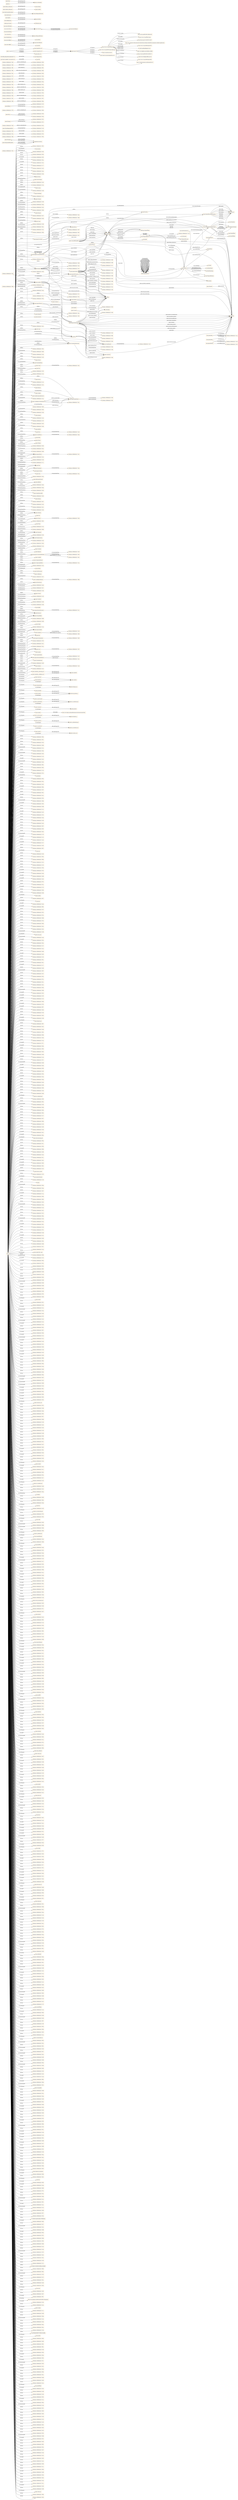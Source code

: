 digraph ar2dtool_diagram { 
rankdir=LR;
size="1501"
node [shape = rectangle, color="orange"]; "geoes:Municipio" "geopolitical:territory" "owl:Thing" "geoes:Estero" "geoes:ZonaContigua" "1b03a6ce:18569e2bc23:-7ceb" "1b03a6ce:18569e2bc23:-7c3e" "1b03a6ce:18569e2bc23:-7f69" "geoes:Lavajo" "1b03a6ce:18569e2bc23:-7e22" "1b03a6ce:18569e2bc23:-7cd6" "geoes:Morfologia" "1b03a6ce:18569e2bc23:-7ca7" "1b03a6ce:18569e2bc23:-7f16" "1b03a6ce:18569e2bc23:-7f25" "1b03a6ce:18569e2bc23:-7d2d" "geoes:Torrente" "1b03a6ce:18569e2bc23:-7c99" "1b03a6ce:18569e2bc23:-7dee" "1b03a6ce:18569e2bc23:-7c82" "1b03a6ce:18569e2bc23:-7d0d" "geoes:MasaDeAguaArtificial" "geoes:Estuario" "1b03a6ce:18569e2bc23:-7fa3" "1b03a6ce:18569e2bc23:-7e07" "1b03a6ce:18569e2bc23:-7cbb" "1b03a6ce:18569e2bc23:-7e5f" "1b03a6ce:18569e2bc23:-7f10" "1b03a6ce:18569e2bc23:-7e3f" "1b03a6ce:18569e2bc23:-7f59" "geoes:Canyo" "1b03a6ce:18569e2bc23:-7c8d" "1b03a6ce:18569e2bc23:-7f80" "1b03a6ce:18569e2bc23:-7de1" "1b03a6ce:18569e2bc23:-7ce2" "geoes:Acuifero" "1b03a6ce:18569e2bc23:-7d0c" "1b03a6ce:18569e2bc23:-7d80" "1b03a6ce:18569e2bc23:-7f60" "1b03a6ce:18569e2bc23:-7c96" "1b03a6ce:18569e2bc23:-7e76" "1b03a6ce:18569e2bc23:-7cde" "1b03a6ce:18569e2bc23:-7ce9" "geoes:Nevero" "geoes:FuenteArtificial" "geoes:Mar" "1b03a6ce:18569e2bc23:-7c95" "1b03a6ce:18569e2bc23:-7c53" "1b03a6ce:18569e2bc23:-7c5d" "geoes:Canal" "geoes:Arroyo" "1b03a6ce:18569e2bc23:-7e31" "1b03a6ce:18569e2bc23:-7cc4" "1b03a6ce:18569e2bc23:-7f8a" "geoes:Rio" "1b03a6ce:18569e2bc23:-7d13" "1b03a6ce:18569e2bc23:-7fd7" "1b03a6ce:18569e2bc23:-7f13" "1b03a6ce:18569e2bc23:-7faf" "geoes:Recinto" "geoes:Saladar" "geoes:ZonaEconomicaExclusiva" "1b03a6ce:18569e2bc23:-7f56" "geoes:FenomenoHidrografico" "1b03a6ce:18569e2bc23:-7c4c" "geoes:CanalAguasContinentales" "1b03a6ce:18569e2bc23:-7fd4" "1b03a6ce:18569e2bc23:-7dbb" "geoes:Aluvion" "1b03a6ce:18569e2bc23:-7e1f" "1b03a6ce:18569e2bc23:-7d50" "1b03a6ce:18569e2bc23:-7c66" "geoes:Acequia" "1b03a6ce:18569e2bc23:-7ce4" "1b03a6ce:18569e2bc23:-7e66" "1b03a6ce:18569e2bc23:-7e7f" "1b03a6ce:18569e2bc23:-7f99" "1b03a6ce:18569e2bc23:-7e03" "1b03a6ce:18569e2bc23:-7ca8" "1b03a6ce:18569e2bc23:-7f79" "1b03a6ce:18569e2bc23:-7e4b" "geoes:AltaMar" "geoes:Pozo" "geoes:AguasCorrientes" "1b03a6ce:18569e2bc23:-7c5a" "geoes:CanalMarino" "geoes:Delta" "geoes:Humedal" "1b03a6ce:18569e2bc23:-7e63" "geoes:Charca" "1b03a6ce:18569e2bc23:-7f1a" "geoes:Tuberia" "1b03a6ce:18569e2bc23:-7d56" "geoes:Lago" "geoes:AguasSubterraneas" "geoes:Dren" "1b03a6ce:18569e2bc23:-7dce" "1b03a6ce:18569e2bc23:-7d08" "geoes:AguasDulces" "geoes:Captacion" "1b03a6ce:18569e2bc23:-7e71" "1b03a6ce:18569e2bc23:-7e2a" "1b03a6ce:18569e2bc23:-7c40" "1b03a6ce:18569e2bc23:-7c71" "1b03a6ce:18569e2bc23:-7fac" "geoes:Ibon" "geoes:Nacimiento" "1b03a6ce:18569e2bc23:-7d53" "geoes:AguasCosteras" "geoes:Gola" "1b03a6ce:18569e2bc23:-7e69" "1b03a6ce:18569e2bc23:-7dc1" "1b03a6ce:18569e2bc23:-7d5a" "geoes:HidronimoPuntual" "geoes:Albufera" "1b03a6ce:18569e2bc23:-7d45" "1b03a6ce:18569e2bc23:-7e7c" "1b03a6ce:18569e2bc23:-7da4" "1b03a6ce:18569e2bc23:-7e00" "1b03a6ce:18569e2bc23:-7fdc" "1b03a6ce:18569e2bc23:-7fe5" "geoes:AguasQuietas" "1b03a6ce:18569e2bc23:-7e1c" "1b03a6ce:18569e2bc23:-7d26" "geoes:ZonaHumeda" "geoes:AguasMarinas" "geoes:ZonaEncharcable" "1b03a6ce:18569e2bc23:-7e05" "geoes:Basines" "1b03a6ce:18569e2bc23:-7fc0" "1b03a6ce:18569e2bc23:-7de7" "1b03a6ce:18569e2bc23:-7f4e" "1b03a6ce:18569e2bc23:-7ce0" "1b03a6ce:18569e2bc23:-7e5c" "1b03a6ce:18569e2bc23:-7e26" "geoes:Embalse" "geoes:Marisma" "geoes:Ojo" "geoes:Glaciar" "geoes:AguasSuperficiales" "1b03a6ce:18569e2bc23:-7db2" "1b03a6ce:18569e2bc23:-7e57" "geoes:Acuitardo" "geoes:Toma" "1b03a6ce:18569e2bc23:-7fcd" "1b03a6ce:18569e2bc23:-7c35" "1b03a6ce:18569e2bc23:-7d96" "geoes:Manantial" "1b03a6ce:18569e2bc23:-7e2c" "1b03a6ce:18569e2bc23:-7cfd" "geoes:Desembocadura" "geoes:Cascada" "1b03a6ce:18569e2bc23:-7ce6" "1b03a6ce:18569e2bc23:-7d04" "geoes:Rapido" "1b03a6ce:18569e2bc23:-7fe2" "1b03a6ce:18569e2bc23:-7ccb" "geoes:Corriente" "1b03a6ce:18569e2bc23:-7fb5" "geoes:Deposito" "geoes:AguasCorrientesArtificiales" "1b03a6ce:18569e2bc23:-7f8f" "geoes:Canalillo" "geoes:SurgenciaNatural" "geoes:SurgenciaArtificial" "1b03a6ce:18569e2bc23:-7c62" "1b03a6ce:18569e2bc23:-7f92" "geoes:Bodon" "geoes:MarTerritorial" "1b03a6ce:18569e2bc23:-7f72" "geoes:Confluencia" "1b03a6ce:18569e2bc23:-7d22" "geoes:CanalAguasMarinas" "geoes:Distribucion" "1b03a6ce:18569e2bc23:-7e6d" "1b03a6ce:18569e2bc23:-7e44" "1b03a6ce:18569e2bc23:-7d17" "geoes:Afluente" "1b03a6ce:18569e2bc23:-7d1e" "1b03a6ce:18569e2bc23:-7fbb" "1b03a6ce:18569e2bc23:-7fec" "geoes:Conducto" "1b03a6ce:18569e2bc23:-7fa9" "1b03a6ce:18569e2bc23:-7c46" "geoes:AguasCorrientesNaturales" "1b03a6ce:18569e2bc23:-7fb8" "1b03a6ce:18569e2bc23:-7fd0" "geoes:Chortal" "1b03a6ce:18569e2bc23:-7f6d" "geoes:Desague" "geoes:CorrienteSubterranea" "1b03a6ce:18569e2bc23:-7cef" "1b03a6ce:18569e2bc23:-7ffb" "geoes:Sumidero" "1b03a6ce:18569e2bc23:-7f95" "1b03a6ce:18569e2bc23:-7f22" "1b03a6ce:18569e2bc23:-7e38" "1b03a6ce:18569e2bc23:-7c89" "1b03a6ce:18569e2bc23:-7f29" "geoes:Aljibe" "geoes:AguasQuietasNaturales" "1b03a6ce:18569e2bc23:-7f51" "geoes:Meandro" "geoes:AguasDeTransicion" "1b03a6ce:18569e2bc23:-7fc7" "1b03a6ce:18569e2bc23:-7ff5" "geoes:Barranco" "geoes:MasaDeHielo" "1b03a6ce:18569e2bc23:-7dd6" "1b03a6ce:18569e2bc23:-7d6f" "geoes:Salina" "1b03a6ce:18569e2bc23:-7cee" "geoes:AguasSaladas" "geoes:Surgencia" "geoes:Ria" "1b03a6ce:18569e2bc23:-7d72" "geoes:AguasContinentales" "1b03a6ce:18569e2bc23:-7d7b" "1b03a6ce:18569e2bc23:-7e51" "1b03a6ce:18569e2bc23:-7dca" "1b03a6ce:18569e2bc23:-7ff2" "1b03a6ce:18569e2bc23:-7f30" "geoes:CuencaHidrografica" "1b03a6ce:18569e2bc23:-7f40" "1b03a6ce:18569e2bc23:-7dad" "geoes:Lucio" "geoes:Laguna" "1b03a6ce:18569e2bc23:-7dc5" "1b03a6ce:18569e2bc23:-7d5e" "geoes:Aguas" "1b03a6ce:18569e2bc23:-7cbe" "1b03a6ce:18569e2bc23:-7fa0" "1b03a6ce:18569e2bc23:-7fe9" "geoes:LagunaSalada" "1b03a6ce:18569e2bc23:-7cf5" "geoes:AguasQuietasArtificiales" "geoes:FuenteArtesana" "1b03a6ce:18569e2bc23:-7ff8" "1b03a6ce:18569e2bc23:-7f36" "1b03a6ce:18569e2bc23:-7e09" "1b03a6ce:18569e2bc23:-7f1e" "1b03a6ce:18569e2bc23:-7cc8" "1b03a6ce:18569e2bc23:-7f9d" "geoes:Rambla" "1b03a6ce:18569e2bc23:-7c42" "1b03a6ce:18569e2bc23:-7cad" "1b03a6ce:18569e2bc23:-7e13" "wgs84_pos:SpatialThing" "time:TimeZone" "time:GeneralDateTimeDescription" "time:DateTimeInterval" "time:TRS" "time:TemporalDuration" "time:Duration" "time:GeneralDurationDescription" "time:ProperInterval" "time:TimePosition" "time:TemporalPosition" "time:Interval" "time:TemporalEntity" "time:MonthOfYear" "4ab7926e70cc880f417ce551b87b3750" "3591d99eca9dea4928cc6edd2a6b7215" "time:TemporalUnit" "time:Instant" "time:DayOfWeek" ; /*classes style*/
	"geoes:top.owl" -> "http://www.w3.org/2006/time" [ label = "owl:imports" ];
	"geoes:top.owl" -> "http://www.w3.org/2003/01/geo/wgs84_pos" [ label = "owl:imports" ];
	"geoes:top.owl" -> "http://vocab.deri.ie/scovo" [ label = "owl:imports" ];
	"geoes:top.owl" -> "http://aims.fao.org/aos/geopolitical.owl" [ label = "owl:imports" ];
	"geoes:AguasContinentales" -> "1b03a6ce:18569e2bc23:-7e69" [ label = "owl:equivalentClass" ];
	"http://www.w3.org/2006/time" -> "http://orcid.org/0000-0002-3884-3420" [ label = "dcterms:creator" ];
	"http://www.w3.org/2006/time" -> "http://www.w3.org/TR/owl-time" [ label = "rdfs:seeAlso" ];
	"http://www.w3.org/2006/time" -> "http://dx.doi.org/10.3233/SW-150187" [ label = "rdfs:seeAlso" ];
	"http://www.w3.org/2006/time" -> "http://www.semantic-web-journal.net/content/time-ontology-extended-non-gregorian-calendar-applications" [ label = "rdfs:seeAlso" ];
	"http://www.w3.org/2006/time" -> "http://www.w3.org/TR/owl-time" [ label = "dcterms:isVersionOf" ];
	"http://www.w3.org/2006/time" -> "http://www.w3.org/2006/time#2016" [ label = "owl:versionIRI" ];
	"http://www.w3.org/2006/time" -> "mailto:panfeng66@gmail.com" [ label = "dcterms:creator" ];
	"http://www.w3.org/2006/time" -> "https://en.wikipedia.org/wiki/Jerry_Hobbs" [ label = "dcterms:creator" ];
	"http://www.w3.org/2006/time" -> "https://orcid.org/0000-0001-8269-8171" [ label = "dcterms:contributor" ];
	"http://www.w3.org/2006/time" -> "mailto:chris.little@metoffice.gov.uk" [ label = "dcterms:contributor" ];
	"http://www.w3.org/2006/time" -> "http://www.w3.org/2006/time#2006" [ label = "owl:priorVersion" ];
	"http://www.w3.org/2006/time" -> "https://creativecommons.org/licenses/by/4.0/" [ label = "dcterms:license" ];
	"time:generalDay" -> "1b03a6ce:18569e2bc23:-7c2a" [ label = "owl:withRestrictions" ];
	"time:generalDay" -> "xsd:string" [ label = "owl:onDatatype" ];
	"time:intervalBefore" -> "time:intervalDisjoint" [ label = "rdfs:subPropertyOf" ];
	"time:intervalBefore" -> "time:before" [ label = "rdfs:subPropertyOf" ];
	"geoes:geopolitica.owl" -> "geoes:top.owl" [ label = "owl:imports" ];
	"time:inDateTime" -> "time:inTemporalPosition" [ label = "rdfs:subPropertyOf" ];
	"geoes:sometido_a_descarga_por" -> "geoes:sometido" [ label = "rdfs:subPropertyOf" ];
	"time:intervalFinishes" -> "time:intervalIn" [ label = "rdfs:subPropertyOf" ];
	"geoes:transportes.owl" -> "geoes:top.owl" [ label = "owl:imports" ];
	"wgs84_pos:location" -> "foaf:based_near" [ label = "rdfs:subPropertyOf" ];
	"geoes:AguasCorrientes" -> "1b03a6ce:18569e2bc23:-7e66" [ label = "owl:equivalentClass" ];
	"time:hasEnd" -> "time:hasTime" [ label = "rdfs:subPropertyOf" ];
	"geoes:Rambla" -> "1b03a6ce:18569e2bc23:-7ca8" [ label = "owl:equivalentClass" ];
	"geoes:transvasa" -> "geoes:conduce" [ label = "rdfs:subPropertyOf" ];
	"geoes:desembocaEn" -> "geoes:desagua_en" [ label = "rdfs:subPropertyOf" ];
	"geoes:Lucio" -> "1b03a6ce:18569e2bc23:-7cf5" [ label = "owl:equivalentClass" ];
	"time:hasDurationDescription" -> "time:hasTemporalDuration" [ label = "rdfs:subPropertyOf" ];
	"geoes:" -> "geoes:hydro.owl" [ label = "owl:imports" ];
	"geoes:" -> "geoes:transportes.owl" [ label = "owl:imports" ];
	"geoes:" -> "geoes:geopolitica.owl" [ label = "owl:imports" ];
	"geoes:Acuifero" -> "1b03a6ce:18569e2bc23:-7e7c" [ label = "owl:equivalentClass" ];
	"geoes:Aguas" -> "1b03a6ce:18569e2bc23:-7e6d" [ label = "owl:equivalentClass" ];
	"geoes:precedeA" -> "geoes:esta_proxima_a" [ label = "rdfs:subPropertyOf" ];
	"time:intervalIn" -> "time:intervalEquals" [ label = "owl:propertyDisjointWith" ];
	"time:inTimePosition" -> "time:inTemporalPosition" [ label = "rdfs:subPropertyOf" ];
	"geoes:Pozo" -> "1b03a6ce:18569e2bc23:-7cad" [ label = "owl:equivalentClass" ];
	"geoes:es_transvasada" -> "geoes:es_conducido_por" [ label = "rdfs:subPropertyOf" ];
	"geoes:distribuye" -> "geoes:conduce" [ label = "rdfs:subPropertyOf" ];
	"geoes:Canal" -> "1b03a6ce:18569e2bc23:-7dc5" [ label = "owl:equivalentClass" ];
	"geoes:transmite" -> "geoes:permite" [ label = "rdfs:subPropertyOf" ];
	"time:generalYear" -> "1b03a6ce:18569e2bc23:-7c28" [ label = "owl:withRestrictions" ];
	"time:generalYear" -> "xsd:string" [ label = "owl:onDatatype" ];
	"time:intervalStarts" -> "time:intervalIn" [ label = "rdfs:subPropertyOf" ];
	"geoes:nombre_alternativo" -> "geoes:nombre" [ label = "rdfs:subPropertyOf" ];
	"time:intervalDuring" -> "time:intervalIn" [ label = "rdfs:subPropertyOf" ];
	"time:ProperInterval" -> "time:Instant" [ label = "owl:disjointWith" ];
	"geoes:AguasQuietas" -> "1b03a6ce:18569e2bc23:-7e22" [ label = "owl:equivalentClass" ];
	"time:seconds" -> "http://www.bipm.org/en/publications/si-brochure/second.html" [ label = "rdfs:seeAlso" ];
	"geoes:se_extrae_para" -> "geoes:alimenta_a" [ label = "rdfs:subPropertyOf" ];
	"geoes:AguasQuietasNaturales" -> "1b03a6ce:18569e2bc23:-7e1c" [ label = "owl:equivalentClass" ];
	"geoes:Idioma_alternativo" -> "geoes:idioma" [ label = "rdfs:subPropertyOf" ];
	"time:generalMonth" -> "1b03a6ce:18569e2bc23:-7c29" [ label = "owl:withRestrictions" ];
	"time:generalMonth" -> "xsd:string" [ label = "owl:onDatatype" ];
	"time:intervalEquals" -> "time:intervalIn" [ label = "owl:propertyDisjointWith" ];
	"geoes:CanalAguasMarinas" -> "1b03a6ce:18569e2bc23:-7dbb" [ label = "owl:equivalentClass" ];
	"geoes:ZonaHumeda" -> "1b03a6ce:18569e2bc23:-7c42" [ label = "owl:equivalentClass" ];
	"geoes:Afluente" -> "1b03a6ce:18569e2bc23:-7e71" [ label = "owl:equivalentClass" ];
	"geoes:Afluente" -> "1b03a6ce:18569e2bc23:-7e76" [ label = "owl:equivalentClass" ];
	"geoes:se_extrae" -> "geoes:es_alimentada_por" [ label = "rdfs:subPropertyOf" ];
	"geoes:AguasCorrientesArtificiales" -> "1b03a6ce:18569e2bc23:-7e5f" [ label = "owl:equivalentClass" ];
	"geoes:AguasCorrientesArtificiales" -> "1b03a6ce:18569e2bc23:-7e63" [ label = "owl:equivalentClass" ];
	"geoes:AguasSuperficiales" -> "1b03a6ce:18569e2bc23:-7e00" [ label = "owl:equivalentClass" ];
	"time:hasDuration" -> "time:hasTemporalDuration" [ label = "rdfs:subPropertyOf" ];
	"geoes:AguasDeTransicion" -> "1b03a6ce:18569e2bc23:-7e3f" [ label = "owl:equivalentClass" ];
	"geoes:AguasDeTransicion" -> "1b03a6ce:18569e2bc23:-7e31" [ label = "owl:equivalentClass" ];
	"time:hasBeginning" -> "time:hasTime" [ label = "rdfs:subPropertyOf" ];
	"geoes:MasaDeAguaArtificial" -> "1b03a6ce:18569e2bc23:-7cc8" [ label = "owl:equivalentClass" ];
	"geoes:Nacimiento" -> "1b03a6ce:18569e2bc23:-7cbe" [ label = "owl:equivalentClass" ];
	"geoes:Dren" -> "1b03a6ce:18569e2bc23:-7d5e" [ label = "owl:equivalentClass" ];
	"geoes:long" -> "geoes:coordenadas" [ label = "rdfs:subPropertyOf" ];
	"geoes:Gola" -> "1b03a6ce:18569e2bc23:-7d1e" [ label = "owl:equivalentClass" ];
	"geoes:CanalAguasContinentales" -> "1b03a6ce:18569e2bc23:-7dc1" [ label = "owl:equivalentClass" ];
	"geoes:AguasQuietasArtificiales" -> "1b03a6ce:18569e2bc23:-7e1f" [ label = "owl:equivalentClass" ];
	"geoes:SurgenciaArtificial" -> "1b03a6ce:18569e2bc23:-7c5a" [ label = "owl:equivalentClass" ];
	"time:TemporalEntity" -> "1b03a6ce:18569e2bc23:-7c2e" [ label = "owl:unionOf" ];
	"geoes:es_distribuida" -> "geoes:es_conducido_por" [ label = "rdfs:subPropertyOf" ];
	"geoes:sigueA" -> "geoes:esta_proxima_a" [ label = "rdfs:subPropertyOf" ];
	"geoes:Surgencia" -> "1b03a6ce:18569e2bc23:-7c5d" [ label = "owl:equivalentClass" ];
	"geoes:es_capturado" -> "geoes:es_conectado_con" [ label = "rdfs:subPropertyOf" ];
	"geoes:Desague" -> "1b03a6ce:18569e2bc23:-7d72" [ label = "owl:equivalentClass" ];
	"geoes:captura" -> "geoes:conecta_con" [ label = "rdfs:subPropertyOf" ];
	"geoes:sometida_a_influencia_de" -> "geoes:sometido" [ label = "rdfs:subPropertyOf" ];
	"NULL" -> "1b03a6ce:18569e2bc23:-7f6e" [ label = "rdf:rest" ];
	"NULL" -> "1b03a6ce:18569e2bc23:-7f01" [ label = "rdf:rest" ];
	"NULL" -> "1b03a6ce:18569e2bc23:-7d1b" [ label = "rdf:rest" ];
	"NULL" -> "1b03a6ce:18569e2bc23:-7d6b" [ label = "rdf:rest" ];
	"NULL" -> "1b03a6ce:18569e2bc23:-7e7a" [ label = "owl:intersectionOf" ];
	"NULL" -> "1b03a6ce:18569e2bc23:-7fa6" [ label = "rdf:rest" ];
	"NULL" -> "1b03a6ce:18569e2bc23:-7dc0" [ label = "owl:intersectionOf" ];
	"NULL" -> "1b03a6ce:18569e2bc23:-7cc9" [ label = "rdf:rest" ];
	"NULL" -> "1b03a6ce:18569e2bc23:-7db2" [ label = "owl:someValuesFrom" ];
	"NULL" -> "1b03a6ce:18569e2bc23:-7ec0" [ label = "owl:oneOf" ];
	"NULL" -> "geoes:Deposito" [ label = "rdf:first" ];
	"NULL" -> "1b03a6ce:18569e2bc23:-7da3" [ label = "owl:intersectionOf" ];
	"NULL" -> "1b03a6ce:18569e2bc23:-7f8c" [ label = "rdf:rest" ];
	"NULL" -> "geoes:Ria" [ label = "owl:someValuesFrom" ];
	"NULL" -> "1b03a6ce:18569e2bc23:-7fb3" [ label = "rdf:rest" ];
	"NULL" -> "1b03a6ce:18569e2bc23:-7c24" [ label = "rdf:rest" ];
	"NULL" -> "geoes:Lago" [ label = "rdf:first" ];
	"NULL" -> "1b03a6ce:18569e2bc23:-7d7a" [ label = "owl:unionOf" ];
	"NULL" -> "xsd:gMonth" [ label = "owl:allValuesFrom" ];
	"NULL" -> "geoes:Barranco" [ label = "owl:allValuesFrom" ];
	"NULL" -> "1b03a6ce:18569e2bc23:-7f0e" [ label = "rdf:rest" ];
	"NULL" -> "1b03a6ce:18569e2bc23:-7f5a" [ label = "rdf:rest" ];
	"NULL" -> "geoes:FuenteArtesana" [ label = "rdf:first" ];
	"NULL" -> "geoes:ZonaEncharcable" [ label = "rdf:first" ];
	"NULL" -> "1b03a6ce:18569e2bc23:-7e02" [ label = "rdf:rest" ];
	"NULL" -> "1b03a6ce:18569e2bc23:-7f8e" [ label = "owl:unionOf" ];
	"NULL" -> "1b03a6ce:18569e2bc23:-7ef7" [ label = "rdf:rest" ];
	"NULL" -> "1b03a6ce:18569e2bc23:-7fd1" [ label = "rdf:rest" ];
	"NULL" -> "1b03a6ce:18569e2bc23:-7ee1" [ label = "owl:oneOf" ];
	"NULL" -> "1b03a6ce:18569e2bc23:-7f1b" [ label = "rdf:rest" ];
	"NULL" -> "1b03a6ce:18569e2bc23:-7d84" [ label = "owl:intersectionOf" ];
	"NULL" -> "1b03a6ce:18569e2bc23:-7d55" [ label = "owl:unionOf" ];
	"NULL" -> "geoes:Basines" [ label = "rdf:first" ];
	"NULL" -> "1b03a6ce:18569e2bc23:-7ddf" [ label = "rdf:rest" ];
	"NULL" -> "1b03a6ce:18569e2bc23:-7cc2" [ label = "rdf:rest" ];
	"NULL" -> "1b03a6ce:18569e2bc23:-7ec9" [ label = "owl:oneOf" ];
	"NULL" -> "1b03a6ce:18569e2bc23:-7d74" [ label = "rdf:rest" ];
	"NULL" -> "1b03a6ce:18569e2bc23:-7c8e" [ label = "rdf:rest" ];
	"NULL" -> "1b03a6ce:18569e2bc23:-7e0f" [ label = "rdf:rest" ];
	"NULL" -> "geoes:Canal" [ label = "rdf:first" ];
	"NULL" -> "1b03a6ce:18569e2bc23:-7ee3" [ label = "rdf:rest" ];
	"NULL" -> "geoes:Manantial" [ label = "rdf:first" ];
	"NULL" -> "1b03a6ce:18569e2bc23:-7d07" [ label = "rdf:rest" ];
	"NULL" -> "1b03a6ce:18569e2bc23:-7c8d" [ label = "owl:allValuesFrom" ];
	"NULL" -> "1b03a6ce:18569e2bc23:-7fef" [ label = "rdf:rest" ];
	"NULL" -> "time:GeneralDateTimeDescription" [ label = "rdf:first" ];
	"NULL" -> "1b03a6ce:18569e2bc23:-7d42" [ label = "rdf:rest" ];
	"NULL" -> "1b03a6ce:18569e2bc23:-7c79" [ label = "owl:intersectionOf" ];
	"NULL" -> "1b03a6ce:18569e2bc23:-7cc3" [ label = "owl:unionOf" ];
	"NULL" -> "1b03a6ce:18569e2bc23:-7ea0" [ label = "rdf:rest" ];
	"NULL" -> "1b03a6ce:18569e2bc23:-7c27" [ label = "owl:unionOf" ];
	"NULL" -> "1b03a6ce:18569e2bc23:-7ef0" [ label = "rdf:rest" ];
	"NULL" -> "1b03a6ce:18569e2bc23:-7f67" [ label = "rdf:rest" ];
	"NULL" -> "time:year" [ label = "owl:onProperty" ];
	"NULL" -> "1b03a6ce:18569e2bc23:-7e2d" [ label = "rdf:rest" ];
	"NULL" -> "1b03a6ce:18569e2bc23:-7f63" [ label = "rdf:rest" ];
	"NULL" -> "1b03a6ce:18569e2bc23:-7fbd" [ label = "rdf:rest" ];
	"NULL" -> "1b03a6ce:18569e2bc23:-7d10" [ label = "rdf:rest" ];
	"NULL" -> "1b03a6ce:18569e2bc23:-7e7d" [ label = "rdf:rest" ];
	"NULL" -> "1b03a6ce:18569e2bc23:-7f39" [ label = "rdf:rest" ];
	"NULL" -> "geoes:Aguas" [ label = "rdf:first" ];
	"NULL" -> "1b03a6ce:18569e2bc23:-7f1d" [ label = "owl:unionOf" ];
	"NULL" -> "1b03a6ce:18569e2bc23:-7e5b" [ label = "owl:unionOf" ];
	"NULL" -> "1b03a6ce:18569e2bc23:-7e89" [ label = "owl:oneOf" ];
	"NULL" -> "1b03a6ce:18569e2bc23:-7e43" [ label = "owl:unionOf" ];
	"NULL" -> "1b03a6ce:18569e2bc23:-7f70" [ label = "rdf:rest" ];
	"NULL" -> "1b03a6ce:18569e2bc23:-7fca" [ label = "rdf:rest" ];
	"NULL" -> "geoes:Acuifero" [ label = "owl:allValuesFrom" ];
	"NULL" -> "geoes:Marisma" [ label = "owl:allValuesFrom" ];
	"NULL" -> "1b03a6ce:18569e2bc23:-7c70" [ label = "owl:unionOf" ];
	"NULL" -> "1b03a6ce:18569e2bc23:-7ce9" [ label = "rdf:first" ];
	"NULL" -> "1b03a6ce:18569e2bc23:-7f46" [ label = "rdf:rest" ];
	"NULL" -> "1b03a6ce:18569e2bc23:-7efd" [ label = "rdf:rest" ];
	"NULL" -> "geoes:estaEn" [ label = "owl:onProperty" ];
	"NULL" -> "1b03a6ce:18569e2bc23:-7f07" [ label = "rdf:rest" ];
	"NULL" -> "time:days" [ label = "owl:onProperty" ];
	"NULL" -> "1b03a6ce:18569e2bc23:-7ee4" [ label = "owl:oneOf" ];
	"NULL" -> "geoes:Ibon" [ label = "owl:someValuesFrom" ];
	"NULL" -> "1b03a6ce:18569e2bc23:-7ff4" [ label = "owl:unionOf" ];
	"NULL" -> "1b03a6ce:18569e2bc23:-7c97" [ label = "rdf:rest" ];
	"NULL" -> "1b03a6ce:18569e2bc23:-7f53" [ label = "rdf:rest" ];
	"NULL" -> "1b03a6ce:18569e2bc23:-7f14" [ label = "rdf:rest" ];
	"NULL" -> "1b03a6ce:18569e2bc23:-7db6" [ label = "rdf:rest" ];
	"NULL" -> "geoes:AguasCorrientesNaturales" [ label = "rdf:first" ];
	"NULL" -> "1b03a6ce:18569e2bc23:-7d7e" [ label = "rdf:rest" ];
	"NULL" -> "geoes:CorrienteSubterranea" [ label = "rdf:first" ];
	"NULL" -> "1b03a6ce:18569e2bc23:-7fb9" [ label = "rdf:rest" ];
	"NULL" -> "1b03a6ce:18569e2bc23:-7edc" [ label = "rdf:rest" ];
	"NULL" -> "1b03a6ce:18569e2bc23:-7dc3" [ label = "rdf:rest" ];
	"NULL" -> "1b03a6ce:18569e2bc23:-7cd9" [ label = "owl:intersectionOf" ];
	"NULL" -> "geoes:evacua_de" [ label = "owl:onProperty" ];
	"NULL" -> "1b03a6ce:18569e2bc23:-7cab" [ label = "owl:intersectionOf" ];
	"NULL" -> "1b03a6ce:18569e2bc23:-7f24" [ label = "owl:unionOf" ];
	"NULL" -> "1b03a6ce:18569e2bc23:-7d4c" [ label = "rdf:rest" ];
	"NULL" -> "1b03a6ce:18569e2bc23:-7c37" [ label = "rdf:rest" ];
	"NULL" -> "1b03a6ce:18569e2bc23:-7eaa" [ label = "rdf:rest" ];
	"NULL" -> "1b03a6ce:18569e2bc23:-7e86" [ label = "rdf:rest" ];
	"NULL" -> "1b03a6ce:18569e2bc23:-7ed2" [ label = "owl:oneOf" ];
	"NULL" -> "1b03a6ce:18569e2bc23:-7c33" [ label = "rdf:rest" ];
	"NULL" -> "1b03a6ce:18569e2bc23:-7f5c" [ label = "rdf:rest" ];
	"NULL" -> "1b03a6ce:18569e2bc23:-7fe1" [ label = "owl:unionOf" ];
	"NULL" -> "1b03a6ce:18569e2bc23:-7ce0" [ label = "rdf:first" ];
	"NULL" -> "1b03a6ce:18569e2bc23:-7cc7" [ label = "owl:unionOf" ];
	"NULL" -> "1b03a6ce:18569e2bc23:-7e58" [ label = "rdf:rest" ];
	"NULL" -> "1b03a6ce:18569e2bc23:-7d97" [ label = "owl:intersectionOf" ];
	"NULL" -> "1b03a6ce:18569e2bc23:-7cb7" [ label = "rdf:rest" ];
	"NULL" -> "geoes:conecta_con" [ label = "owl:onProperty" ];
	"NULL" -> "1b03a6ce:18569e2bc23:-7f2e" [ label = "rdf:rest" ];
	"NULL" -> "1b03a6ce:18569e2bc23:-7f7a" [ label = "rdf:rest" ];
	"NULL" -> "1b03a6ce:18569e2bc23:-7fa1" [ label = "rdf:rest" ];
	"NULL" -> "1b03a6ce:18569e2bc23:-7e61" [ label = "rdf:rest" ];
	"NULL" -> "1b03a6ce:18569e2bc23:-7f3b" [ label = "rdf:rest" ];
	"NULL" -> "geoes:Salina" [ label = "rdf:first" ];
	"NULL" -> "1b03a6ce:18569e2bc23:-7df6" [ label = "owl:intersectionOf" ];
	"NULL" -> "geoes:AguasCorrientesNaturales" [ label = "owl:someValuesFrom" ];
	"NULL" -> "1b03a6ce:18569e2bc23:-7d25" [ label = "owl:unionOf" ];
	"NULL" -> "1b03a6ce:18569e2bc23:-7d7f" [ label = "owl:unionOf" ];
	"NULL" -> "1b03a6ce:18569e2bc23:-7dee" [ label = "owl:someValuesFrom" ];
	"NULL" -> "1b03a6ce:18569e2bc23:-7c25" [ label = "owl:unionOf" ];
	"NULL" -> "1b03a6ce:18569e2bc23:-7d94" [ label = "rdf:rest" ];
	"NULL" -> "geoes:Distribucion" [ label = "rdf:first" ];
	"NULL" -> "1b03a6ce:18569e2bc23:-7f78" [ label = "owl:unionOf" ];
	"NULL" -> "1b03a6ce:18569e2bc23:-7ff7" [ label = "owl:unionOf" ];
	"NULL" -> "1b03a6ce:18569e2bc23:-7eb3" [ label = "rdf:rest" ];
	"NULL" -> "1b03a6ce:18569e2bc23:-7c6f" [ label = "rdf:rest" ];
	"NULL" -> "geoes:Embalse" [ label = "owl:someValuesFrom" ];
	"NULL" -> "1b03a6ce:18569e2bc23:-7d62" [ label = "rdf:rest" ];
	"NULL" -> "1b03a6ce:18569e2bc23:-7c98" [ label = "owl:unionOf" ];
	"NULL" -> "geoes:deposita_en" [ label = "owl:onProperty" ];
	"NULL" -> "1b03a6ce:18569e2bc23:-7f87" [ label = "rdf:rest" ];
	"NULL" -> "geoes:AguasQuietasArtificiales" [ label = "rdf:first" ];
	"NULL" -> "1b03a6ce:18569e2bc23:-7ed1" [ label = "rdf:rest" ];
	"NULL" -> "geoes:AguasQuietasArtificiales" [ label = "owl:complementOf" ];
	"NULL" -> "1b03a6ce:18569e2bc23:-7e4d" [ label = "rdf:rest" ];
	"NULL" -> "1b03a6ce:18569e2bc23:-7f83" [ label = "rdf:rest" ];
	"NULL" -> "1b03a6ce:18569e2bc23:-7fdd" [ label = "rdf:rest" ];
	"NULL" -> "geoes:Acuifero" [ label = "rdf:first" ];
	"NULL" -> "1b03a6ce:18569e2bc23:-7d30" [ label = "rdf:rest" ];
	"NULL" -> "geoes:Manantial" [ label = "owl:allValuesFrom" ];
	"NULL" -> "geoes:SurgenciaArtificial" [ label = "rdf:first" ];
	"NULL" -> "1b03a6ce:18569e2bc23:-7c4a" [ label = "rdf:rest" ];
	"NULL" -> "geoes:Saladar" [ label = "rdf:first" ];
	"NULL" -> "1b03a6ce:18569e2bc23:-7f71" [ label = "owl:unionOf" ];
	"NULL" -> "1b03a6ce:18569e2bc23:-7fab" [ label = "owl:unionOf" ];
	"NULL" -> "1b03a6ce:18569e2bc23:-7f90" [ label = "rdf:rest" ];
	"NULL" -> "1b03a6ce:18569e2bc23:-7d02" [ label = "rdf:rest" ];
	"NULL" -> "1b03a6ce:18569e2bc23:-7e13" [ label = "owl:someValuesFrom" ];
	"NULL" -> "1b03a6ce:18569e2bc23:-7e6b" [ label = "rdf:rest" ];
	"NULL" -> "1b03a6ce:18569e2bc23:-7c34" [ label = "owl:unionOf" ];
	"NULL" -> "1b03a6ce:18569e2bc23:-7f27" [ label = "rdf:rest" ];
	"NULL" -> "1b03a6ce:18569e2bc23:-7e08" [ label = "owl:intersectionOf" ];
	"NULL" -> "1b03a6ce:18569e2bc23:-7eb4" [ label = "owl:oneOf" ];
	"NULL" -> "1b03a6ce:18569e2bc23:-7d22" [ label = "owl:someValuesFrom" ];
	"NULL" -> "1b03a6ce:18569e2bc23:-7cde" [ label = "rdf:first" ];
	"NULL" -> "1b03a6ce:18569e2bc23:-7d5a" [ label = "owl:someValuesFrom" ];
	"NULL" -> "1b03a6ce:18569e2bc23:-7f9f" [ label = "owl:unionOf" ];
	"NULL" -> "1b03a6ce:18569e2bc23:-7eef" [ label = "rdf:rest" ];
	"NULL" -> "1b03a6ce:18569e2bc23:-7f34" [ label = "rdf:rest" ];
	"NULL" -> "1b03a6ce:18569e2bc23:-7dc4" [ label = "owl:unionOf" ];
	"NULL" -> "1b03a6ce:18569e2bc23:-7d4e" [ label = "rdf:rest" ];
	"NULL" -> "1b03a6ce:18569e2bc23:-7eeb" [ label = "rdf:rest" ];
	"NULL" -> "1b03a6ce:18569e2bc23:-7d0f" [ label = "rdf:rest" ];
	"NULL" -> "1b03a6ce:18569e2bc23:-7fd9" [ label = "rdf:rest" ];
	"NULL" -> "1b03a6ce:18569e2bc23:-7c85" [ label = "rdf:rest" ];
	"NULL" -> "1b03a6ce:18569e2bc23:-7ebd" [ label = "rdf:rest" ];
	"NULL" -> "geoes:es_originado_por" [ label = "owl:onProperty" ];
	"NULL" -> "1b03a6ce:18569e2bc23:-7f6f" [ label = "rdf:rest" ];
	"NULL" -> "1b03a6ce:18569e2bc23:-7f02" [ label = "rdf:rest" ];
	"NULL" -> "1b03a6ce:18569e2bc23:-7cf8" [ label = "owl:intersectionOf" ];
	"NULL" -> "1b03a6ce:18569e2bc23:-7df4" [ label = "rdf:rest" ];
	"NULL" -> "1b03a6ce:18569e2bc23:-7fe6" [ label = "rdf:rest" ];
	"NULL" -> "1b03a6ce:18569e2bc23:-7d6c" [ label = "rdf:rest" ];
	"NULL" -> "1b03a6ce:18569e2bc23:-7c57" [ label = "rdf:rest" ];
	"NULL" -> "geoes:conduce" [ label = "owl:onProperty" ];
	"NULL" -> "geoes:Morfologia" [ label = "rdf:first" ];
	"NULL" -> "1b03a6ce:18569e2bc23:-7fa7" [ label = "rdf:rest" ];
	"NULL" -> "geoes:Lucio" [ label = "owl:someValuesFrom" ];
	"NULL" -> "1b03a6ce:18569e2bc23:-7f8d" [ label = "rdf:rest" ];
	"NULL" -> "1b03a6ce:18569e2bc23:-7e78" [ label = "rdf:rest" ];
	"NULL" -> "1b03a6ce:18569e2bc23:-7e39" [ label = "rdf:rest" ];
	"NULL" -> "geoes:AguasMarinas" [ label = "owl:someValuesFrom" ];
	"NULL" -> "1b03a6ce:18569e2bc23:-7c60" [ label = "rdf:rest" ];
	"NULL" -> "1b03a6ce:18569e2bc23:-7d21" [ label = "owl:unionOf" ];
	"NULL" -> "1b03a6ce:18569e2bc23:-7fba" [ label = "owl:unionOf" ];
	"NULL" -> "geoes:sufre_descarga_de" [ label = "owl:onProperty" ];
	"NULL" -> "1b03a6ce:18569e2bc23:-7f9a" [ label = "rdf:rest" ];
	"NULL" -> "1b03a6ce:18569e2bc23:-7fc1" [ label = "rdf:rest" ];
	"NULL" -> "1b03a6ce:18569e2bc23:-7f5b" [ label = "rdf:rest" ];
	"NULL" -> "1b03a6ce:18569e2bc23:-7f68" [ label = "owl:unionOf" ];
	"NULL" -> "1b03a6ce:18569e2bc23:-7ef8" [ label = "rdf:rest" ];
	"NULL" -> "1b03a6ce:18569e2bc23:-7e42" [ label = "rdf:rest" ];
	"NULL" -> "1b03a6ce:18569e2bc23:-7f1c" [ label = "rdf:rest" ];
	"NULL" -> "1b03a6ce:18569e2bc23:-7e6c" [ label = "owl:unionOf" ];
	"NULL" -> "1b03a6ce:18569e2bc23:-7d95" [ label = "owl:unionOf" ];
	"NULL" -> "1b03a6ce:18569e2bc23:-7db1" [ label = "owl:unionOf" ];
	"NULL" -> "1b03a6ce:18569e2bc23:-7e10" [ label = "rdf:rest" ];
	"NULL" -> "geoes:discurre_sobre" [ label = "owl:onProperty" ];
	"NULL" -> "1b03a6ce:18569e2bc23:-7d79" [ label = "rdf:rest" ];
	"NULL" -> "time:numericDuration" [ label = "owl:onProperty" ];
	"NULL" -> "1b03a6ce:18569e2bc23:-7c3f" [ label = "rdf:rest" ];
	"NULL" -> "rdf:nil" [ label = "rdf:rest" ];
	"NULL" -> "1b03a6ce:18569e2bc23:-7cd6" [ label = "owl:someValuesFrom" ];
	"NULL" -> "1b03a6ce:18569e2bc23:-7dba" [ label = "owl:intersectionOf" ];
	"NULL" -> "1b03a6ce:18569e2bc23:-7dae" [ label = "rdf:rest" ];
	"NULL" -> "1b03a6ce:18569e2bc23:-7d47" [ label = "rdf:rest" ];
	"NULL" -> "1b03a6ce:18569e2bc23:-7cca" [ label = "owl:unionOf" ];
	"NULL" -> "1b03a6ce:18569e2bc23:-7f96" [ label = "rdf:rest" ];
	"NULL" -> "1b03a6ce:18569e2bc23:-7d82" [ label = "rdf:rest" ];
	"NULL" -> "geoes:Conducto" [ label = "rdf:first" ];
	"NULL" -> "1b03a6ce:18569e2bc23:-7d43" [ label = "rdf:rest" ];
	"NULL" -> "1b03a6ce:18569e2bc23:-7d3a" [ label = "owl:intersectionOf" ];
	"NULL" -> "1b03a6ce:18569e2bc23:-7e1d" [ label = "rdf:rest" ];
	"NULL" -> "geoes:esta_proxima_a" [ label = "owl:onProperty" ];
	"NULL" -> "1b03a6ce:18569e2bc23:-7ef1" [ label = "rdf:rest" ];
	"NULL" -> "1b03a6ce:18569e2bc23:-7d15" [ label = "rdf:rest" ];
	"NULL" -> "1b03a6ce:18569e2bc23:-7fbe" [ label = "rdf:rest" ];
	"NULL" -> "1b03a6ce:18569e2bc23:-7cb3" [ label = "owl:intersectionOf" ];
	"NULL" -> "1b03a6ce:18569e2bc23:-7e2e" [ label = "rdf:rest" ];
	"NULL" -> "geoes:Humedal" [ label = "rdf:first" ];
	"NULL" -> "1b03a6ce:18569e2bc23:-7f9c" [ label = "owl:unionOf" ];
	"NULL" -> "1b03a6ce:18569e2bc23:-7c2b" [ label = "rdf:rest" ];
	"NULL" -> "1b03a6ce:18569e2bc23:-7f75" [ label = "rdf:rest" ];
	"NULL" -> "1b03a6ce:18569e2bc23:-7cdd" [ label = "rdf:rest" ];
	"NULL" -> "1b03a6ce:18569e2bc23:-7cfc" [ label = "owl:unionOf" ];
	"NULL" -> "1b03a6ce:18569e2bc23:-7e3b" [ label = "rdf:rest" ];
	"NULL" -> "1b03a6ce:18569e2bc23:-7fcb" [ label = "rdf:rest" ];
	"NULL" -> "time:Duration" [ label = "rdf:first" ];
	"NULL" -> "1b03a6ce:18569e2bc23:-7e8b" [ label = "rdf:rest" ];
	"NULL" -> "geoes:AguasDulces" [ label = "owl:complementOf" ];
	"NULL" -> "1b03a6ce:18569e2bc23:-7f47" [ label = "rdf:rest" ];
	"NULL" -> "1b03a6ce:18569e2bc23:-7cea" [ label = "rdf:rest" ];
	"NULL" -> "geoes:puede_fluir_como" [ label = "owl:onProperty" ];
	"NULL" -> "1b03a6ce:18569e2bc23:-7f08" [ label = "rdf:rest" ];
	"NULL" -> "1b03a6ce:18569e2bc23:-7e70" [ label = "owl:intersectionOf" ];
	"NULL" -> "1b03a6ce:18569e2bc23:-7fb4" [ label = "owl:unionOf" ];
	"NULL" -> "1b03a6ce:18569e2bc23:-7f35" [ label = "owl:unionOf" ];
	"NULL" -> "1b03a6ce:18569e2bc23:-7f54" [ label = "rdf:rest" ];
	"NULL" -> "1b03a6ce:18569e2bc23:-7ff9" [ label = "rdf:rest" ];
	"NULL" -> "1b03a6ce:18569e2bc23:-7edd" [ label = "rdf:rest" ];
	"NULL" -> "1b03a6ce:18569e2bc23:-7cef" [ label = "owl:someValuesFrom" ];
	"NULL" -> "geoes:Embalse" [ label = "rdf:first" ];
	"NULL" -> "1b03a6ce:18569e2bc23:-7eab" [ label = "rdf:rest" ];
	"NULL" -> "geoes:Acequia" [ label = "rdf:first" ];
	"NULL" -> "1b03a6ce:18569e2bc23:-7f5d" [ label = "rdf:rest" ];
	"NULL" -> "1b03a6ce:18569e2bc23:-7d4f" [ label = "owl:unionOf" ];
	"NULL" -> "1b03a6ce:18569e2bc23:-7def" [ label = "owl:intersectionOf" ];
	"NULL" -> "geoes:AguasQuietasNaturales" [ label = "rdf:first" ];
	"NULL" -> "1b03a6ce:18569e2bc23:-7e98" [ label = "rdf:rest" ];
	"NULL" -> "1b03a6ce:18569e2bc23:-7e50" [ label = "owl:unionOf" ];
	"NULL" -> "1b03a6ce:18569e2bc23:-7c80" [ label = "rdf:rest" ];
	"NULL" -> "1b03a6ce:18569e2bc23:-7f7b" [ label = "rdf:rest" ];
	"NULL" -> "1b03a6ce:18569e2bc23:-7db0" [ label = "rdf:rest" ];
	"NULL" -> "time:second" [ label = "owl:onProperty" ];
	"NULL" -> "geoes:Aluvion" [ label = "owl:someValuesFrom" ];
	"NULL" -> "1b03a6ce:18569e2bc23:-7f3c" [ label = "rdf:rest" ];
	"NULL" -> "geoes:se_extrae_para" [ label = "owl:onProperty" ];
	"NULL" -> "geoes:Glaciar" [ label = "owl:complementOf" ];
	"NULL" -> "1b03a6ce:18569e2bc23:-7e34" [ label = "rdf:rest" ];
	"NULL" -> "1b03a6ce:18569e2bc23:-7de7" [ label = "owl:allValuesFrom" ];
	"NULL" -> "1b03a6ce:18569e2bc23:-7c2c" [ label = "owl:unionOf" ];
	"NULL" -> "1b03a6ce:18569e2bc23:-7c6a" [ label = "owl:intersectionOf" ];
	"NULL" -> "1b03a6ce:18569e2bc23:-7ee6" [ label = "rdf:rest" ];
	"NULL" -> "1b03a6ce:18569e2bc23:-7f7f" [ label = "owl:unionOf" ];
	"NULL" -> "1b03a6ce:18569e2bc23:-7e05" [ label = "rdf:first" ];
	"NULL" -> "1b03a6ce:18569e2bc23:-7ce3" [ label = "rdf:rest" ];
	"NULL" -> "1b03a6ce:18569e2bc23:-7e14" [ label = "owl:intersectionOf" ];
	"NULL" -> "1b03a6ce:18569e2bc23:-7e4b" [ label = "owl:allValuesFrom" ];
	"NULL" -> "geoes:Desembocadura" [ label = "rdf:first" ];
	"NULL" -> "1b03a6ce:18569e2bc23:-7c65" [ label = "owl:unionOf" ];
	"NULL" -> "1b03a6ce:18569e2bc23:-7dfc" [ label = "rdf:rest" ];
	"NULL" -> "geoes:AguasCorrientesNaturales" [ label = "owl:allValuesFrom" ];
	"NULL" -> "geoes:alimenta_a" [ label = "owl:onProperty" ];
	"NULL" -> "1b03a6ce:18569e2bc23:-7fb7" [ label = "owl:unionOf" ];
	"NULL" -> "1b03a6ce:18569e2bc23:-7ce6" [ label = "rdf:first" ];
	"NULL" -> "1b03a6ce:18569e2bc23:-7fa8" [ label = "owl:unionOf" ];
	"NULL" -> "1b03a6ce:18569e2bc23:-7e7e" [ label = "owl:unionOf" ];
	"NULL" -> "1b03a6ce:18569e2bc23:-7c41" [ label = "owl:intersectionOf" ];
	"NULL" -> "1b03a6ce:18569e2bc23:-7ced" [ label = "owl:unionOf" ];
	"NULL" -> "1b03a6ce:18569e2bc23:-7cb1" [ label = "rdf:rest" ];
	"NULL" -> "1b03a6ce:18569e2bc23:-7d28" [ label = "rdf:rest" ];
	"NULL" -> "geoes:Torrente" [ label = "owl:someValuesFrom" ];
	"NULL" -> "geoes:AltaMar" [ label = "rdf:first" ];
	"NULL" -> "1b03a6ce:18569e2bc23:-7c2d" [ label = "rdf:rest" ];
	"NULL" -> "1b03a6ce:18569e2bc23:-7cd5" [ label = "owl:unionOf" ];
	"NULL" -> "1b03a6ce:18569e2bc23:-7ccb" [ label = "owl:allValuesFrom" ];
	"NULL" -> "1b03a6ce:18569e2bc23:-7d59" [ label = "owl:unionOf" ];
	"NULL" -> "1b03a6ce:18569e2bc23:-7f88" [ label = "rdf:rest" ];
	"NULL" -> "1b03a6ce:18569e2bc23:-7e44" [ label = "owl:allValuesFrom" ];
	"NULL" -> "1b03a6ce:18569e2bc23:-7f84" [ label = "rdf:rest" ];
	"NULL" -> "time:Interval" [ label = "rdf:first" ];
	"NULL" -> "1b03a6ce:18569e2bc23:-7fde" [ label = "rdf:rest" ];
	"NULL" -> "geoes:sometida_a_influencia_de" [ label = "owl:onProperty" ];
	"NULL" -> "1b03a6ce:18569e2bc23:-7e4e" [ label = "rdf:rest" ];
	"NULL" -> "1b03a6ce:18569e2bc23:-7e0b" [ label = "rdf:rest" ];
	"NULL" -> "1b03a6ce:18569e2bc23:-7e9e" [ label = "rdf:rest" ];
	"NULL" -> "1b03a6ce:18569e2bc23:-7fda" [ label = "rdf:rest" ];
	"NULL" -> "1b03a6ce:18569e2bc23:-7dd7" [ label = "owl:intersectionOf" ];
	"NULL" -> "geoes:captura" [ label = "owl:onProperty" ];
	"NULL" -> "1b03a6ce:18569e2bc23:-7c35" [ label = "owl:allValuesFrom" ];
	"NULL" -> "geoes:Mar" [ label = "rdf:first" ];
	"NULL" -> "geoes:Canyo" [ label = "owl:someValuesFrom" ];
	"NULL" -> "1b03a6ce:18569e2bc23:-7c81" [ label = "owl:unionOf" ];
	"NULL" -> "1b03a6ce:18569e2bc23:-7d9d" [ label = "owl:intersectionOf" ];
	"NULL" -> "1b03a6ce:18569e2bc23:-7d1d" [ label = "owl:intersectionOf" ];
	"NULL" -> "geoes:Nacimiento" [ label = "owl:allValuesFrom" ];
	"NULL" -> "1b03a6ce:18569e2bc23:-7f6c" [ label = "owl:unionOf" ];
	"NULL" -> "1b03a6ce:18569e2bc23:-7fc6" [ label = "owl:unionOf" ];
	"NULL" -> "1b03a6ce:18569e2bc23:-7feb" [ label = "owl:unionOf" ];
	"NULL" -> "1b03a6ce:18569e2bc23:-7fd3" [ label = "owl:unionOf" ];
	"NULL" -> "1b03a6ce:18569e2bc23:-7ef2" [ label = "owl:oneOf" ];
	"NULL" -> "geoes:ZonaContigua" [ label = "rdf:first" ];
	"NULL" -> "geoes:comunica_con" [ label = "owl:onProperty" ];
	"NULL" -> "geoes:SurgenciaArtificial" [ label = "owl:complementOf" ];
	"NULL" -> "geoes:AguasSaladas" [ label = "owl:someValuesFrom" ];
	"NULL" -> "1b03a6ce:18569e2bc23:-7f42" [ label = "rdf:rest" ];
	"NULL" -> "1b03a6ce:18569e2bc23:-7c86" [ label = "rdf:rest" ];
	"NULL" -> "1b03a6ce:18569e2bc23:-7ebe" [ label = "rdf:rest" ];
	"NULL" -> "geoes:FuenteArtificial" [ label = "owl:someValuesFrom" ];
	"NULL" -> "1b03a6ce:18569e2bc23:-7f03" [ label = "rdf:rest" ];
	"NULL" -> "1b03a6ce:18569e2bc23:-7fe7" [ label = "rdf:rest" ];
	"NULL" -> "1b03a6ce:18569e2bc23:-7d6d" [ label = "rdf:rest" ];
	"NULL" -> "1b03a6ce:18569e2bc23:-7c58" [ label = "rdf:rest" ];
	"NULL" -> "1b03a6ce:18569e2bc23:-7ecb" [ label = "rdf:rest" ];
	"NULL" -> "geoes:Gola" [ label = "owl:someValuesFrom" ];
	"NULL" -> "1b03a6ce:18569e2bc23:-7e29" [ label = "rdf:rest" ];
	"NULL" -> "1b03a6ce:18569e2bc23:-7c53" [ label = "owl:someValuesFrom" ];
	"NULL" -> "1b03a6ce:18569e2bc23:-7c26" [ label = "rdf:rest" ];
	"NULL" -> "geoes:Recinto" [ label = "rdf:first" ];
	"NULL" -> "1b03a6ce:18569e2bc23:-7cd8" [ label = "rdf:rest" ];
	"NULL" -> "1b03a6ce:18569e2bc23:-7f4f" [ label = "rdf:rest" ];
	"NULL" -> "geoes:HidronimoPuntual" [ label = "rdf:first" ];
	"NULL" -> "1b03a6ce:18569e2bc23:-7f9b" [ label = "rdf:rest" ];
	"NULL" -> "time:Instant" [ label = "rdf:first" ];
	"NULL" -> "1b03a6ce:18569e2bc23:-7fc2" [ label = "rdf:rest" ];
	"NULL" -> "1b03a6ce:18569e2bc23:-7e47" [ label = "rdf:rest" ];
	"NULL" -> "1b03a6ce:18569e2bc23:-7e82" [ label = "rdf:rest" ];
	"NULL" -> "1b03a6ce:18569e2bc23:-7ffa" [ label = "owl:unionOf" ];
	"NULL" -> "1b03a6ce:18569e2bc23:-7e04" [ label = "rdf:rest" ];
	"NULL" -> "geoes:Lucio" [ label = "owl:complementOf" ];
	"NULL" -> "geoes:AguasSuperficiales" [ label = "owl:someValuesFrom" ];
	"NULL" -> "geoes:Ojo" [ label = "rdf:first" ];
	"NULL" -> "1b03a6ce:18569e2bc23:-7e21" [ label = "owl:unionOf" ];
	"NULL" -> "1b03a6ce:18569e2bc23:-7ce4" [ label = "rdf:first" ];
	"NULL" -> "1b03a6ce:18569e2bc23:-7cf6" [ label = "rdf:rest" ];
	"NULL" -> "1b03a6ce:18569e2bc23:-7e54" [ label = "rdf:rest" ];
	"NULL" -> "geoes:inunda" [ label = "owl:onProperty" ];
	"NULL" -> "1b03a6ce:18569e2bc23:-7e62" [ label = "owl:unionOf" ];
	"NULL" -> "1b03a6ce:18569e2bc23:-7e09" [ label = "owl:allValuesFrom" ];
	"NULL" -> "1b03a6ce:18569e2bc23:-7e11" [ label = "rdf:rest" ];
	"NULL" -> "1b03a6ce:18569e2bc23:-7fe0" [ label = "rdf:rest" ];
	"NULL" -> "1b03a6ce:18569e2bc23:-7f2a" [ label = "rdf:rest" ];
	"NULL" -> "geoes:AguasMarinas" [ label = "rdf:first" ];
	"NULL" -> "1b03a6ce:18569e2bc23:-7ec7" [ label = "rdf:rest" ];
	"NULL" -> "1b03a6ce:18569e2bc23:-7ecf" [ label = "owl:oneOf" ];
	"NULL" -> "geoes:es_inundada_por" [ label = "owl:onProperty" ];
	"NULL" -> "geoes:desembocaEn" [ label = "owl:onProperty" ];
	"NULL" -> "geoes:precedeA" [ label = "owl:onProperty" ];
	"NULL" -> "1b03a6ce:18569e2bc23:-7e5c" [ label = "owl:allValuesFrom" ];
	"NULL" -> "1b03a6ce:18569e2bc23:-7ed4" [ label = "rdf:rest" ];
	"NULL" -> "1b03a6ce:18569e2bc23:-7cd1" [ label = "rdf:rest" ];
	"NULL" -> "1b03a6ce:18569e2bc23:-7c99" [ label = "owl:allValuesFrom" ];
	"NULL" -> "geoes:AguasCorrientesArtificiales" [ label = "owl:someValuesFrom" ];
	"NULL" -> "1b03a6ce:18569e2bc23:-7dea" [ label = "rdf:rest" ];
	"NULL" -> "geoes:AguasCorrientesArtificiales" [ label = "rdf:first" ];
	"NULL" -> "xsd:gDay" [ label = "owl:allValuesFrom" ];
	"NULL" -> "1b03a6ce:18569e2bc23:-7d09" [ label = "rdf:rest" ];
	"NULL" -> "1b03a6ce:18569e2bc23:-7de1" [ label = "owl:someValuesFrom" ];
	"NULL" -> "1b03a6ce:18569e2bc23:-7dbc" [ label = "rdf:rest" ];
	"NULL" -> "1b03a6ce:18569e2bc23:-7e6e" [ label = "rdf:rest" ];
	"NULL" -> "time:hour" [ label = "owl:onProperty" ];
	"NULL" -> "1b03a6ce:18569e2bc23:-7e2f" [ label = "rdf:rest" ];
	"NULL" -> "geoes:es_comunicada_por" [ label = "owl:onProperty" ];
	"NULL" -> "1b03a6ce:18569e2bc23:-7f76" [ label = "rdf:rest" ];
	"NULL" -> "1b03a6ce:18569e2bc23:-7f50" [ label = "owl:unionOf" ];
	"NULL" -> "time:week" [ label = "owl:onProperty" ];
	"NULL" -> "1b03a6ce:18569e2bc23:-7e7f" [ label = "owl:someValuesFrom" ];
	"NULL" -> "1b03a6ce:18569e2bc23:-7c46" [ label = "owl:allValuesFrom" ];
	"NULL" -> "1b03a6ce:18569e2bc23:-7d50" [ label = "owl:allValuesFrom" ];
	"NULL" -> "geoes:AguasContinentales" [ label = "rdf:first" ];
	"NULL" -> "geoes:Lucio" [ label = "rdf:first" ];
	"NULL" -> "1b03a6ce:18569e2bc23:-7f48" [ label = "rdf:rest" ];
	"NULL" -> "1b03a6ce:18569e2bc23:-7d8b" [ label = "owl:intersectionOf" ];
	"NULL" -> "1b03a6ce:18569e2bc23:-7d0b" [ label = "owl:intersectionOf" ];
	"NULL" -> "geoes:Nacimiento" [ label = "rdf:first" ];
	"NULL" -> "geoes:Canyo" [ label = "rdf:first" ];
	"NULL" -> "1b03a6ce:18569e2bc23:-7f09" [ label = "rdf:rest" ];
	"NULL" -> "geoes:es_afluente_de" [ label = "owl:onProperty" ];
	"NULL" -> "time:nominalPosition" [ label = "owl:onProperty" ];
	"NULL" -> "geoes:permite" [ label = "owl:onProperty" ];
	"NULL" -> "1b03a6ce:18569e2bc23:-7e5a" [ label = "rdf:rest" ];
	"NULL" -> "1b03a6ce:18569e2bc23:-7ceb" [ label = "rdf:first" ];
	"NULL" -> "1b03a6ce:18569e2bc23:-7db8" [ label = "rdf:rest" ];
	"NULL" -> "time:dayOfYear" [ label = "owl:onProperty" ];
	"NULL" -> "1b03a6ce:18569e2bc23:-7ede" [ label = "rdf:rest" ];
	"NULL" -> "geoes:Charca" [ label = "owl:allValuesFrom" ];
	"NULL" -> "1b03a6ce:18569e2bc23:-7dce" [ label = "owl:allValuesFrom" ];
	"NULL" -> "geoes:CanalAguasContinentales" [ label = "owl:someValuesFrom" ];
	"NULL" -> "1b03a6ce:18569e2bc23:-7f23" [ label = "rdf:rest" ];
	"NULL" -> "1b03a6ce:18569e2bc23:-7eda" [ label = "rdf:rest" ];
	"NULL" -> "1b03a6ce:18569e2bc23:-7d3d" [ label = "rdf:rest" ];
	"NULL" -> "1b03a6ce:18569e2bc23:-7c45" [ label = "owl:unionOf" ];
	"NULL" -> "1b03a6ce:18569e2bc23:-7ce7" [ label = "owl:intersectionOf" ];
	"NULL" -> "1b03a6ce:18569e2bc23:-7fc8" [ label = "rdf:rest" ];
	"NULL" -> "1b03a6ce:18569e2bc23:-7c39" [ label = "rdf:rest" ];
	"NULL" -> "1b03a6ce:18569e2bc23:-7f98" [ label = "owl:unionOf" ];
	"NULL" -> "geoes:Rambla" [ label = "owl:someValuesFrom" ];
	"NULL" -> "1b03a6ce:18569e2bc23:-7eac" [ label = "rdf:rest" ];
	"NULL" -> "1b03a6ce:18569e2bc23:-7ded" [ label = "owl:unionOf" ];
	"NULL" -> "1b03a6ce:18569e2bc23:-7f5e" [ label = "rdf:rest" ];
	"NULL" -> "1b03a6ce:18569e2bc23:-7dd5" [ label = "owl:unionOf" ];
	"NULL" -> "1b03a6ce:18569e2bc23:-7f0a" [ label = "owl:oneOf" ];
	"NULL" -> "geoes:se_extrae" [ label = "owl:onProperty" ];
	"NULL" -> "1b03a6ce:18569e2bc23:-7e12" [ label = "owl:unionOf" ];
	"NULL" -> "1b03a6ce:18569e2bc23:-7d80" [ label = "owl:allValuesFrom" ];
	"NULL" -> "1b03a6ce:18569e2bc23:-7e99" [ label = "rdf:rest" ];
	"NULL" -> "1b03a6ce:18569e2bc23:-7fd5" [ label = "rdf:rest" ];
	"NULL" -> "1b03a6ce:18569e2bc23:-7d5b" [ label = "rdf:rest" ];
	"NULL" -> "1b03a6ce:18569e2bc23:-7c3d" [ label = "owl:unionOf" ];
	"NULL" -> "geoes:actua_de_emisario_de" [ label = "owl:onProperty" ];
	"NULL" -> "1b03a6ce:18569e2bc23:-7e95" [ label = "rdf:rest" ];
	"NULL" -> "geoes:Captacion" [ label = "owl:allValuesFrom" ];
	"NULL" -> "1b03a6ce:18569e2bc23:-7cb9" [ label = "rdf:rest" ];
	"NULL" -> "1b03a6ce:18569e2bc23:-7f7c" [ label = "rdf:rest" ];
	"NULL" -> "1b03a6ce:18569e2bc23:-7e67" [ label = "rdf:rest" ];
	"NULL" -> "geoes:Manantial" [ label = "owl:complementOf" ];
	"NULL" -> "time:minutes" [ label = "owl:onProperty" ];
	"NULL" -> "1b03a6ce:18569e2bc23:-7e24" [ label = "rdf:rest" ];
	"NULL" -> "1b03a6ce:18569e2bc23:-7ff3" [ label = "rdf:rest" ];
	"NULL" -> "1b03a6ce:18569e2bc23:-7cc6" [ label = "rdf:rest" ];
	"NULL" -> "1b03a6ce:18569e2bc23:-7f3d" [ label = "rdf:rest" ];
	"NULL" -> "1b03a6ce:18569e2bc23:-7e20" [ label = "rdf:rest" ];
	"NULL" -> "1b03a6ce:18569e2bc23:-7fb0" [ label = "rdf:rest" ];
	"NULL" -> "geoes:distribuye" [ label = "owl:onProperty" ];
	"NULL" -> "1b03a6ce:18569e2bc23:-7ee7" [ label = "rdf:rest" ];
	"NULL" -> "geoes:es_transvasada" [ label = "owl:onProperty" ];
	"NULL" -> "1b03a6ce:18569e2bc23:-7ea8" [ label = "rdf:rest" ];
	"NULL" -> "geoes:Mar" [ label = "owl:someValuesFrom" ];
	"NULL" -> "1b03a6ce:18569e2bc23:-7dfd" [ label = "rdf:rest" ];
	"NULL" -> "time:numericPosition" [ label = "owl:onProperty" ];
	"NULL" -> "1b03a6ce:18569e2bc23:-7fe4" [ label = "owl:unionOf" ];
	"NULL" -> "geoes:Ibon" [ label = "owl:complementOf" ];
	"NULL" -> "1b03a6ce:18569e2bc23:-7f3f" [ label = "owl:unionOf" ];
	"NULL" -> "1b03a6ce:18569e2bc23:-7fae" [ label = "owl:unionOf" ];
	"NULL" -> "1b03a6ce:18569e2bc23:-7cf1" [ label = "rdf:rest" ];
	"NULL" -> "1b03a6ce:18569e2bc23:-7e8c" [ label = "owl:oneOf" ];
	"NULL" -> "1b03a6ce:18569e2bc23:-7e65" [ label = "owl:unionOf" ];
	"NULL" -> "1b03a6ce:18569e2bc23:-7e9c" [ label = "owl:oneOf" ];
	"NULL" -> "1b03a6ce:18569e2bc23:-7e26" [ label = "owl:someValuesFrom" ];
	"NULL" -> "1b03a6ce:18569e2bc23:-7cba" [ label = "owl:unionOf" ];
	"NULL" -> "1b03a6ce:18569e2bc23:-7d64" [ label = "rdf:rest" ];
	"NULL" -> "1b03a6ce:18569e2bc23:-7ec2" [ label = "rdf:rest" ];
	"NULL" -> "geoes:Toma" [ label = "rdf:first" ];
	"NULL" -> "geoes:AguasDeTransicion" [ label = "rdf:first" ];
	"NULL" -> "1b03a6ce:18569e2bc23:-7d00" [ label = "owl:intersectionOf" ];
	"NULL" -> "1b03a6ce:18569e2bc23:-7fdf" [ label = "rdf:rest" ];
	"NULL" -> "geoes:Chortal" [ label = "rdf:first" ];
	"NULL" -> "geoes:Estuario" [ label = "rdf:first" ];
	"NULL" -> "1b03a6ce:18569e2bc23:-7f85" [ label = "rdf:rest" ];
	"NULL" -> "1b03a6ce:18569e2bc23:-7e4f" [ label = "rdf:rest" ];
	"NULL" -> "1b03a6ce:18569e2bc23:-7c8b" [ label = "rdf:rest" ];
	"NULL" -> "1b03a6ce:18569e2bc23:-7e9f" [ label = "rdf:rest" ];
	"NULL" -> "1b03a6ce:18569e2bc23:-7ee0" [ label = "rdf:rest" ];
	"NULL" -> "1b03a6ce:18569e2bc23:-7daa" [ label = "rdf:rest" ];
	"NULL" -> "time:hasTRS" [ label = "owl:onProperty" ];
	"NULL" -> "geoes:Ibon" [ label = "rdf:first" ];
	"NULL" -> "1b03a6ce:18569e2bc23:-7fad" [ label = "rdf:rest" ];
	"NULL" -> "1b03a6ce:18569e2bc23:-7c92" [ label = "owl:intersectionOf" ];
	"NULL" -> "1b03a6ce:18569e2bc23:-7f64" [ label = "rdf:rest" ];
	"NULL" -> "1b03a6ce:18569e2bc23:-7d11" [ label = "rdf:rest" ];
	"NULL" -> "geoes:AguasMarinas" [ label = "owl:allValuesFrom" ];
	"NULL" -> "1b03a6ce:18569e2bc23:-7f89" [ label = "owl:unionOf" ];
	"NULL" -> "time:timeZone" [ label = "owl:onProperty" ];
	"NULL" -> "1b03a6ce:18569e2bc23:-7f94" [ label = "owl:unionOf" ];
	"NULL" -> "1b03a6ce:18569e2bc23:-7d0c" [ label = "rdf:first" ];
	"NULL" -> "geoes:SurgenciaNatural" [ label = "rdf:first" ];
	"NULL" -> "1b03a6ce:18569e2bc23:-7efe" [ label = "rdf:rest" ];
	"NULL" -> "1b03a6ce:18569e2bc23:-7f43" [ label = "rdf:rest" ];
	"NULL" -> "1b03a6ce:18569e2bc23:-7c87" [ label = "rdf:rest" ];
	"NULL" -> "1b03a6ce:18569e2bc23:-7ebf" [ label = "rdf:rest" ];
	"NULL" -> "1b03a6ce:18569e2bc23:-7de5" [ label = "rdf:rest" ];
	"NULL" -> "time:unitType" [ label = "owl:onProperty" ];
	"NULL" -> "1b03a6ce:18569e2bc23:-7ea6" [ label = "owl:oneOf" ];
	"NULL" -> "1b03a6ce:18569e2bc23:-7ddc" [ label = "owl:intersectionOf" ];
	"NULL" -> "1b03a6ce:18569e2bc23:-7ecc" [ label = "rdf:rest" ];
	"NULL" -> "1b03a6ce:18569e2bc23:-7f7e" [ label = "rdf:rest" ];
	"NULL" -> "1b03a6ce:18569e2bc23:-7f11" [ label = "rdf:rest" ];
	"NULL" -> "geoes:Aluvion" [ label = "rdf:first" ];
	"NULL" -> "1b03a6ce:18569e2bc23:-7fb6" [ label = "rdf:rest" ];
	"NULL" -> "geoes:Desembocadura" [ label = "owl:someValuesFrom" ];
	"NULL" -> "geoes:tiene_afluente" [ label = "owl:onProperty" ];
	"NULL" -> "geoes:consta_de" [ label = "owl:onProperty" ];
	"NULL" -> "geoes:FuenteArtificial" [ label = "rdf:first" ];
	"NULL" -> "geoes:Sumidero" [ label = "owl:someValuesFrom" ];
	"NULL" -> "1b03a6ce:18569e2bc23:-7e87" [ label = "rdf:rest" ];
	"NULL" -> "geoes:Acuitardo" [ label = "rdf:first" ];
	"NULL" -> "1b03a6ce:18569e2bc23:-7fc3" [ label = "rdf:rest" ];
	"NULL" -> "1b03a6ce:18569e2bc23:-7c88" [ label = "owl:unionOf" ];
	"NULL" -> "1b03a6ce:18569e2bc23:-7dd1" [ label = "rdf:rest" ];
	"NULL" -> "1b03a6ce:18569e2bc23:-7e48" [ label = "rdf:rest" ];
	"NULL" -> "1b03a6ce:18569e2bc23:-7e83" [ label = "rdf:rest" ];
	"NULL" -> "geoes:sigueA" [ label = "owl:onProperty" ];
	"NULL" -> "1b03a6ce:18569e2bc23:-7c30" [ label = "rdf:rest" ];
	"NULL" -> "1b03a6ce:18569e2bc23:-7d13" [ label = "owl:allValuesFrom" ];
	"NULL" -> "geoes:AguasDulces" [ label = "rdf:first" ];
	"NULL" -> "geoes:sometido_a_descarga_por" [ label = "owl:onProperty" ];
	"NULL" -> "1b03a6ce:18569e2bc23:-7e56" [ label = "owl:unionOf" ];
	"NULL" -> "1b03a6ce:18569e2bc23:-7f6a" [ label = "rdf:rest" ];
	"NULL" -> "1b03a6ce:18569e2bc23:-7d7b" [ label = "owl:someValuesFrom" ];
	"NULL" -> "1b03a6ce:18569e2bc23:-7e55" [ label = "rdf:rest" ];
	"NULL" -> "geoes:MasaDeHielo" [ label = "owl:complementOf" ];
	"NULL" -> "time:months" [ label = "owl:onProperty" ];
	"NULL" -> "1b03a6ce:18569e2bc23:-7f2b" [ label = "rdf:rest" ];
	"NULL" -> "1b03a6ce:18569e2bc23:-7ec8" [ label = "rdf:rest" ];
	"NULL" -> "geoes:transmite" [ label = "owl:onProperty" ];
	"NULL" -> "geoes:Delta" [ label = "rdf:first" ];
	"NULL" -> "1b03a6ce:18569e2bc23:-7ec5" [ label = "owl:oneOf" ];
	"NULL" -> "geoes:parte_de" [ label = "owl:onProperty" ];
	"NULL" -> "1b03a6ce:18569e2bc23:-7f19" [ label = "owl:unionOf" ];
	"NULL" -> "1b03a6ce:18569e2bc23:-7ed5" [ label = "rdf:rest" ];
	"NULL" -> "1b03a6ce:18569e2bc23:-7cd2" [ label = "rdf:rest" ];
	"NULL" -> "1b03a6ce:18569e2bc23:-7c61" [ label = "owl:intersectionOf" ];
	"NULL" -> "1b03a6ce:18569e2bc23:-7c9e" [ label = "rdf:rest" ];
	"NULL" -> "1b03a6ce:18569e2bc23:-7ea3" [ label = "rdf:rest" ];
	"NULL" -> "time:hours" [ label = "owl:onProperty" ];
	"NULL" -> "geoes:Captacion" [ label = "rdf:first" ];
	"NULL" -> "1b03a6ce:18569e2bc23:-7d91" [ label = "rdf:rest" ];
	"NULL" -> "1b03a6ce:18569e2bc23:-7ca0" [ label = "rdf:rest" ];
	"NULL" -> "1b03a6ce:18569e2bc23:-7eec" [ label = "owl:oneOf" ];
	"NULL" -> "1b03a6ce:18569e2bc23:-7dcd" [ label = "owl:unionOf" ];
	"NULL" -> "1b03a6ce:18569e2bc23:-7dff" [ label = "owl:unionOf" ];
	"NULL" -> "geoes:Arroyo" [ label = "rdf:first" ];
	"NULL" -> "1b03a6ce:18569e2bc23:-7f12" [ label = "owl:unionOf" ];
	"NULL" -> "1b03a6ce:18569e2bc23:-7de6" [ label = "owl:unionOf" ];
	"NULL" -> "1b03a6ce:18569e2bc23:-7e3d" [ label = "owl:intersectionOf" ];
	"NULL" -> "1b03a6ce:18569e2bc23:-7c89" [ label = "owl:someValuesFrom" ];
	"NULL" -> "1b03a6ce:18569e2bc23:-7f77" [ label = "rdf:rest" ];
	"NULL" -> "1b03a6ce:18569e2bc23:-7d24" [ label = "rdf:rest" ];
	"NULL" -> "1b03a6ce:18569e2bc23:-7f0f" [ label = "owl:unionOf" ];
	"NULL" -> "time:weeks" [ label = "owl:onProperty" ];
	"NULL" -> "1b03a6ce:18569e2bc23:-7f73" [ label = "rdf:rest" ];
	"NULL" -> "1b03a6ce:18569e2bc23:-7d20" [ label = "rdf:rest" ];
	"NULL" -> "1b03a6ce:18569e2bc23:-7ca7" [ label = "rdf:first" ];
	"NULL" -> "geoes:AguasSubterraneas" [ label = "rdf:first" ];
	"NULL" -> "geoes:es_distribuida" [ label = "owl:onProperty" ];
	"NULL" -> "geoes:Marisma" [ label = "rdf:first" ];
	"NULL" -> "1b03a6ce:18569e2bc23:-7f49" [ label = "rdf:rest" ];
	"NULL" -> "1b03a6ce:18569e2bc23:-7ef9" [ label = "owl:oneOf" ];
	"NULL" -> "1b03a6ce:18569e2bc23:-7e9a" [ label = "rdf:rest" ];
	"NULL" -> "geoes:Barranco" [ label = "owl:someValuesFrom" ];
	"NULL" -> "geoes:AguasDulces" [ label = "owl:someValuesFrom" ];
	"NULL" -> "geoes:AguasSubterraneas" [ label = "owl:allValuesFrom" ];
	"NULL" -> "1b03a6ce:18569e2bc23:-7f17" [ label = "rdf:rest" ];
	"NULL" -> "1b03a6ce:18569e2bc23:-7f52" [ label = "rdf:rest" ];
	"NULL" -> "1b03a6ce:18569e2bc23:-7e1e" [ label = "owl:unionOf" ];
	"NULL" -> "1b03a6ce:18569e2bc23:-7de0" [ label = "owl:unionOf" ];
	"NULL" -> "1b03a6ce:18569e2bc23:-7d12" [ label = "owl:unionOf" ];
	"NULL" -> "1b03a6ce:18569e2bc23:-7d44" [ label = "owl:unionOf" ];
	"NULL" -> "xsd:decimal" [ label = "owl:allValuesFrom" ];
	"NULL" -> "1b03a6ce:18569e2bc23:-7edf" [ label = "rdf:rest" ];
	"NULL" -> "time:GeneralDurationDescription" [ label = "rdf:first" ];
	"NULL" -> "geoes:descarga_en" [ label = "owl:onProperty" ];
	"NULL" -> "1b03a6ce:18569e2bc23:-7edb" [ label = "rdf:rest" ];
	"NULL" -> "1b03a6ce:18569e2bc23:-7eb8" [ label = "owl:oneOf" ];
	"NULL" -> "geoes:ZonaEconomicaExclusiva" [ label = "rdf:first" ];
	"NULL" -> "1b03a6ce:18569e2bc23:-7f58" [ label = "owl:unionOf" ];
	"NULL" -> "geoes:es_alimentada_por" [ label = "owl:onProperty" ];
	"NULL" -> "1b03a6ce:18569e2bc23:-7fc9" [ label = "rdf:rest" ];
	"NULL" -> "1b03a6ce:18569e2bc23:-7f21" [ label = "owl:unionOf" ];
	"NULL" -> "geoes:almacena" [ label = "owl:onProperty" ];
	"NULL" -> "1b03a6ce:18569e2bc23:-7f31" [ label = "rdf:rest" ];
	"NULL" -> "geoes:AguasSuperficiales" [ label = "owl:allValuesFrom" ];
	"NULL" -> "1b03a6ce:18569e2bc23:-7d9b" [ label = "rdf:rest" ];
	"NULL" -> "1b03a6ce:18569e2bc23:-7d31" [ label = "owl:intersectionOf" ];
	"NULL" -> "1b03a6ce:18569e2bc23:-7eba" [ label = "rdf:rest" ];
	"NULL" -> "1b03a6ce:18569e2bc23:-7d08" [ label = "rdf:first" ];
	"NULL" -> "1b03a6ce:18569e2bc23:-7c43" [ label = "rdf:rest" ];
	"NULL" -> "1b03a6ce:18569e2bc23:-7e18" [ label = "rdf:rest" ];
	"NULL" -> "geoes:Nevero" [ label = "rdf:first" ];
	"NULL" -> "geoes:Rio" [ label = "owl:someValuesFrom" ];
	"NULL" -> "1b03a6ce:18569e2bc23:-7c59" [ label = "owl:unionOf" ];
	"NULL" -> "1b03a6ce:18569e2bc23:-7da1" [ label = "rdf:rest" ];
	"NULL" -> "1b03a6ce:18569e2bc23:-7fe3" [ label = "rdf:rest" ];
	"NULL" -> "geoes:AguasSaladas" [ label = "owl:complementOf" ];
	"NULL" -> "1b03a6ce:18569e2bc23:-7f7d" [ label = "rdf:rest" ];
	"NULL" -> "1b03a6ce:18569e2bc23:-7fa4" [ label = "rdf:rest" ];
	"NULL" -> "1b03a6ce:18569e2bc23:-7d2a" [ label = "rdf:rest" ];
	"NULL" -> "geoes:Rambla" [ label = "rdf:first" ];
	"NULL" -> "geoes:desagua_en" [ label = "owl:onProperty" ];
	"NULL" -> "1b03a6ce:18569e2bc23:-7e64" [ label = "rdf:rest" ];
	"NULL" -> "1b03a6ce:18569e2bc23:-7f3e" [ label = "rdf:rest" ];
	"NULL" -> "xsd:gYear" [ label = "owl:allValuesFrom" ];
	"NULL" -> "1b03a6ce:18569e2bc23:-7c3b" [ label = "owl:intersectionOf" ];
	"NULL" -> "1b03a6ce:18569e2bc23:-7f91" [ label = "owl:unionOf" ];
	"NULL" -> "1b03a6ce:18569e2bc23:-7d0d" [ label = "owl:allValuesFrom" ];
	"NULL" -> "geoes:CanalAguasContinentales" [ label = "rdf:first" ];
	"NULL" -> "1b03a6ce:18569e2bc23:-7fb1" [ label = "rdf:rest" ];
	"NULL" -> "1b03a6ce:18569e2bc23:-7d56" [ label = "owl:someValuesFrom" ];
	"NULL" -> "1b03a6ce:18569e2bc23:-7e36" [ label = "rdf:rest" ];
	"NULL" -> "geoes:MasaDeHielo" [ label = "owl:someValuesFrom" ];
	"NULL" -> "time:unitMonth" [ label = "owl:hasValue" ];
	"NULL" -> "1b03a6ce:18569e2bc23:-7f4b" [ label = "rdf:rest" ];
	"NULL" -> "1b03a6ce:18569e2bc23:-7ee8" [ label = "rdf:rest" ];
	"NULL" -> "1b03a6ce:18569e2bc23:-7f0c" [ label = "rdf:rest" ];
	"NULL" -> "geoes:AguasDeTransicion" [ label = "owl:complementOf" ];
	"NULL" -> "1b03a6ce:18569e2bc23:-7ea9" [ label = "rdf:rest" ];
	"NULL" -> "1b03a6ce:18569e2bc23:-7d3f" [ label = "owl:intersectionOf" ];
	"NULL" -> "1b03a6ce:18569e2bc23:-7ce5" [ label = "rdf:rest" ];
	"NULL" -> "1b03a6ce:18569e2bc23:-7c52" [ label = "owl:unionOf" ];
	"NULL" -> "1b03a6ce:18569e2bc23:-7dfe" [ label = "rdf:rest" ];
	"NULL" -> "1b03a6ce:18569e2bc23:-7e03" [ label = "rdf:first" ];
	"NULL" -> "1b03a6ce:18569e2bc23:-7ef5" [ label = "rdf:rest" ];
	"NULL" -> "1b03a6ce:18569e2bc23:-7ca2" [ label = "rdf:rest" ];
	"NULL" -> "1b03a6ce:18569e2bc23:-7eb6" [ label = "rdf:rest" ];
	"NULL" -> "1b03a6ce:18569e2bc23:-7e25" [ label = "owl:unionOf" ];
	"NULL" -> "geoes:Estero" [ label = "rdf:first" ];
	"NULL" -> "geoes:Ria" [ label = "rdf:first" ];
	"NULL" -> "1b03a6ce:18569e2bc23:-7d69" [ label = "rdf:rest" ];
	"NULL" -> "1b03a6ce:18569e2bc23:-7db3" [ label = "owl:intersectionOf" ];
	"NULL" -> "1b03a6ce:18569e2bc23:-7e68" [ label = "owl:unionOf" ];
	"NULL" -> "1b03a6ce:18569e2bc23:-7c2f" [ label = "rdf:rest" ];
	"NULL" -> "1b03a6ce:18569e2bc23:-7ec3" [ label = "rdf:rest" ];
	"NULL" -> "1b03a6ce:18569e2bc23:-7c7f" [ label = "rdf:rest" ];
	"NULL" -> "time:monthOfYear" [ label = "owl:onProperty" ];
	"NULL" -> "1b03a6ce:18569e2bc23:-7cc0" [ label = "rdf:rest" ];
	"NULL" -> "1b03a6ce:18569e2bc23:-7fd6" [ label = "owl:unionOf" ];
	"NULL" -> "1b03a6ce:18569e2bc23:-7e0d" [ label = "rdf:rest" ];
	"NULL" -> "1b03a6ce:18569e2bc23:-7e5d" [ label = "owl:intersectionOf" ];
	"NULL" -> "1b03a6ce:18569e2bc23:-7f97" [ label = "rdf:rest" ];
	"NULL" -> "1b03a6ce:18569e2bc23:-7dd6" [ label = "owl:someValuesFrom" ];
	"NULL" -> "geoes:Lago" [ label = "owl:someValuesFrom" ];
	"NULL" -> "1b03a6ce:18569e2bc23:-7cff" [ label = "rdf:rest" ];
	"NULL" -> "1b03a6ce:18569e2bc23:-7f93" [ label = "rdf:rest" ];
	"NULL" -> "1b03a6ce:18569e2bc23:-7fed" [ label = "rdf:rest" ];
	"NULL" -> "1b03a6ce:18569e2bc23:-7d03" [ label = "owl:unionOf" ];
	"NULL" -> "1b03a6ce:18569e2bc23:-7e1a" [ label = "rdf:rest" ];
	"NULL" -> "geoes:es_almacenado_en" [ label = "owl:onProperty" ];
	"NULL" -> "1b03a6ce:18569e2bc23:-7f65" [ label = "rdf:rest" ];
	"NULL" -> "1b03a6ce:18569e2bc23:-7d2c" [ label = "owl:intersectionOf" ];
	"NULL" -> "1b03a6ce:18569e2bc23:-7cee" [ label = "rdf:first" ];
	"NULL" -> "1b03a6ce:18569e2bc23:-7f61" [ label = "rdf:rest" ];
	"NULL" -> "1b03a6ce:18569e2bc23:-7d26" [ label = "owl:someValuesFrom" ];
	"NULL" -> "geoes:Tuberia" [ label = "owl:allValuesFrom" ];
	"NULL" -> "1b03a6ce:18569e2bc23:-7e2a" [ label = "rdf:first" ];
	"NULL" -> "1b03a6ce:18569e2bc23:-7e2b" [ label = "owl:intersectionOf" ];
	"NULL" -> "1b03a6ce:18569e2bc23:-7f37" [ label = "rdf:rest" ];
	"NULL" -> "1b03a6ce:18569e2bc23:-7dac" [ label = "owl:intersectionOf" ];
	"NULL" -> "geoes:transvasa" [ label = "owl:onProperty" ];
	"NULL" -> "geoes:es_capturado" [ label = "owl:onProperty" ];
	"NULL" -> "1b03a6ce:18569e2bc23:-7eff" [ label = "rdf:rest" ];
	"NULL" -> "1b03a6ce:18569e2bc23:-7e96" [ label = "owl:oneOf" ];
	"NULL" -> "1b03a6ce:18569e2bc23:-7f44" [ label = "rdf:rest" ];
	"NULL" -> "geoes:Desembocadura" [ label = "owl:allValuesFrom" ];
	"NULL" -> "1b03a6ce:18569e2bc23:-7d66" [ label = "owl:intersectionOf" ];
	"NULL" -> "1b03a6ce:18569e2bc23:-7efb" [ label = "rdf:rest" ];
	"NULL" -> "1b03a6ce:18569e2bc23:-7d1f" [ label = "rdf:rest" ];
	"NULL" -> "1b03a6ce:18569e2bc23:-7ecd" [ label = "rdf:rest" ];
	"NULL" -> "1b03a6ce:18569e2bc23:-7ead" [ label = "owl:oneOf" ];
	"NULL" -> "1b03a6ce:18569e2bc23:-7ff6" [ label = "rdf:rest" ];
	"NULL" -> "geoes:Sumidero" [ label = "rdf:first" ];
	"NULL" -> "1b03a6ce:18569e2bc23:-7d6e" [ label = "owl:unionOf" ];
	"NULL" -> "1b03a6ce:18569e2bc23:-7d51" [ label = "owl:intersectionOf" ];
	"NULL" -> "1b03a6ce:18569e2bc23:-7c95" [ label = "rdf:first" ];
	"NULL" -> "geoes:esCapitalDe" [ label = "owl:onProperty" ];
	"NULL" -> "1b03a6ce:18569e2bc23:-7e88" [ label = "rdf:rest" ];
	"NULL" -> "1b03a6ce:18569e2bc23:-7fc4" [ label = "rdf:rest" ];
	"NULL" -> "1b03a6ce:18569e2bc23:-7e51" [ label = "owl:someValuesFrom" ];
	"NULL" -> "1b03a6ce:18569e2bc23:-7d4a" [ label = "rdf:rest" ];
	"NULL" -> "1b03a6ce:18569e2bc23:-7e49" [ label = "rdf:rest" ];
	"NULL" -> "1b03a6ce:18569e2bc23:-7fa2" [ label = "owl:unionOf" ];
	"NULL" -> "1b03a6ce:18569e2bc23:-7e84" [ label = "rdf:rest" ];
	"NULL" -> "1b03a6ce:18569e2bc23:-7f28" [ label = "owl:unionOf" ];
	"NULL" -> "1b03a6ce:18569e2bc23:-7dc9" [ label = "owl:unionOf" ];
	"NULL" -> "1b03a6ce:18569e2bc23:-7e06" [ label = "rdf:rest" ];
	"NULL" -> "1b03a6ce:18569e2bc23:-7c31" [ label = "rdf:rest" ];
	"NULL" -> "1b03a6ce:18569e2bc23:-7f1f" [ label = "rdf:rest" ];
	"NULL" -> "1b03a6ce:18569e2bc23:-7f2f" [ label = "owl:unionOf" ];
	"NULL" -> "1b03a6ce:18569e2bc23:-7ce2" [ label = "rdf:first" ];
	"NULL" -> "time:seconds" [ label = "owl:onProperty" ];
	"NULL" -> "1b03a6ce:18569e2bc23:-7f6b" [ label = "rdf:rest" ];
	"NULL" -> "time:TemporalPosition" [ label = "rdf:first" ];
	"NULL" -> "1b03a6ce:18569e2bc23:-7cf3" [ label = "owl:intersectionOf" ];
	"NULL" -> "1b03a6ce:18569e2bc23:-7f2c" [ label = "rdf:rest" ];
	"NULL" -> "1b03a6ce:18569e2bc23:-7c4b" [ label = "owl:unionOf" ];
	"NULL" -> "geoes:Bodon" [ label = "owl:complementOf" ];
	"NULL" -> "geoes:Confluencia" [ label = "rdf:first" ];
	"NULL" -> "1b03a6ce:18569e2bc23:-7e1b" [ label = "owl:unionOf" ];
	"NULL" -> "1b03a6ce:18569e2bc23:-7f55" [ label = "owl:unionOf" ];
	"NULL" -> "1b03a6ce:18569e2bc23:-7ed6" [ label = "rdf:rest" ];
	"NULL" -> "geoes:Pozo" [ label = "rdf:first" ];
	"NULL" -> "1b03a6ce:18569e2bc23:-7e37" [ label = "owl:unionOf" ];
	"NULL" -> "1b03a6ce:18569e2bc23:-7d89" [ label = "rdf:rest" ];
	"NULL" -> "1b03a6ce:18569e2bc23:-7fcf" [ label = "owl:unionOf" ];
	"NULL" -> "1b03a6ce:18569e2bc23:-7cd3" [ label = "rdf:rest" ];
	"NULL" -> "1b03a6ce:18569e2bc23:-7f4a" [ label = "rdf:rest" ];
	"NULL" -> "1b03a6ce:18569e2bc23:-7dec" [ label = "rdf:rest" ];
	"NULL" -> "geoes:Laguna" [ label = "rdf:first" ];
	"NULL" -> "1b03a6ce:18569e2bc23:-7d45" [ label = "owl:allValuesFrom" ];
	"NULL" -> "1b03a6ce:18569e2bc23:-7ea4" [ label = "rdf:rest" ];
	"NULL" -> "geoes:CanalMarino" [ label = "owl:someValuesFrom" ];
	"NULL" -> "1b03a6ce:18569e2bc23:-7ef4" [ label = "rdf:rest" ];
	"NULL" -> "1b03a6ce:18569e2bc23:-7dbe" [ label = "rdf:rest" ];
	"NULL" -> "1b03a6ce:18569e2bc23:-7d92" [ label = "rdf:rest" ];
	"NULL" -> "geoes:Aljibe" [ label = "rdf:first" ];
	"NULL" -> "geoes:dispone_de_emisario" [ label = "owl:onProperty" ];
	"NULL" -> "1b03a6ce:18569e2bc23:-7fe8" [ label = "owl:unionOf" ];
	"NULL" -> "1b03a6ce:18569e2bc23:-7eb1" [ label = "rdf:rest" ];
	"NULL" -> "time:day" [ label = "owl:onProperty" ];
	"NULL" -> "1b03a6ce:18569e2bc23:-7fbf" [ label = "owl:unionOf" ];
	"NULL" -> "1b03a6ce:18569e2bc23:-7e4a" [ label = "owl:unionOf" ];
	"NULL" -> "1b03a6ce:18569e2bc23:-7d17" [ label = "owl:allValuesFrom" ];
	"NULL" -> "1b03a6ce:18569e2bc23:-7d60" [ label = "rdf:rest" ];
	"NULL" -> "1b03a6ce:18569e2bc23:-7f74" [ label = "rdf:rest" ];
	"NULL" -> "1b03a6ce:18569e2bc23:-7fce" [ label = "rdf:rest" ];
	"NULL" -> "1b03a6ce:18569e2bc23:-7e8e" [ label = "rdf:rest" ];
	"NULL" -> "1b03a6ce:18569e2bc23:-7cec" [ label = "owl:intersectionOf" ];
	"NULL" -> "1b03a6ce:18569e2bc23:-7f81" [ label = "rdf:rest" ];
	"NULL" -> "1b03a6ce:18569e2bc23:-7ea1" [ label = "owl:oneOf" ];
	"NULL" -> "1b03a6ce:18569e2bc23:-7e74" [ label = "owl:intersectionOf" ];
	"NULL" -> "1b03a6ce:18569e2bc23:-7e9b" [ label = "rdf:rest" ];
	"NULL" -> "1b03a6ce:18569e2bc23:-7f57" [ label = "rdf:rest" ];
	"NULL" -> "1b03a6ce:18569e2bc23:-7d96" [ label = "owl:someValuesFrom" ];
	"NULL" -> "1b03a6ce:18569e2bc23:-7f18" [ label = "rdf:rest" ];
	"NULL" -> "1b03a6ce:18569e2bc23:-7dca" [ label = "owl:someValuesFrom" ];
	"NULL" -> "geoes:Acuifero" [ label = "owl:someValuesFrom" ];
	"NULL" -> "12c7b609316eebf2c8bb3197fb083af4" [ label = "rdf:first" ];
	"NULL" -> "1b03a6ce:18569e2bc23:-7fdb" [ label = "owl:unionOf" ];
	"NULL" -> "1b03a6ce:18569e2bc23:-7dc7" [ label = "rdf:rest" ];
	"NULL" -> "1b03a6ce:18569e2bc23:-7cbc" [ label = "owl:intersectionOf" ];
	"NULL" -> "1b03a6ce:18569e2bc23:-7d8f" [ label = "rdf:rest" ];
	"NULL" -> "1b03a6ce:18569e2bc23:-7f04" [ label = "owl:oneOf" ];
	"NULL" -> "1b03a6ce:18569e2bc23:-7f32" [ label = "rdf:rest" ];
	"NULL" -> "1b03a6ce:18569e2bc23:-7dd4" [ label = "rdf:rest" ];
	"NULL" -> "geoes:AguasSaladas" [ label = "rdf:first" ];
	"NULL" -> "geoes:MasaDeHielo" [ label = "rdf:first" ];
	"NULL" -> "1b03a6ce:18569e2bc23:-7da4" [ label = "owl:someValuesFrom" ];
	"NULL" -> "1b03a6ce:18569e2bc23:-7f00" [ label = "rdf:rest" ];
	"NULL" -> "1b03a6ce:18569e2bc23:-7ebb" [ label = "rdf:rest" ];
	"NULL" -> "1b03a6ce:18569e2bc23:-7e19" [ label = "rdf:rest" ];
	"NULL" -> "geoes:AguasContinentales" [ label = "owl:someValuesFrom" ];
	"NULL" -> "1b03a6ce:18569e2bc23:-7c44" [ label = "rdf:rest" ];
	"NULL" -> "geoes:Rio" [ label = "owl:allValuesFrom" ];
	"NULL" -> "1b03a6ce:18569e2bc23:-7d70" [ label = "owl:intersectionOf" ];
	"NULL" -> "geoes:Charca" [ label = "rdf:first" ];
	"NULL" -> "1b03a6ce:18569e2bc23:-7da2" [ label = "rdf:rest" ];
	"NULL" -> "geoes:Lavajo" [ label = "owl:complementOf" ];
	"NULL" -> "1b03a6ce:18569e2bc23:-7cbb" [ label = "owl:allValuesFrom" ];
	"NULL" -> "1b03a6ce:18569e2bc23:-7fa5" [ label = "rdf:rest" ];
	"NULL" -> "1b03a6ce:18569e2bc23:-7c90" [ label = "rdf:rest" ];
	"NULL" -> "1b03a6ce:18569e2bc23:-7c51" [ label = "rdf:rest" ];
	"NULL" -> "geoes:AguasSubterraneas" [ label = "owl:someValuesFrom" ];
	"NULL" -> "8279b38e7433060922603fba12b50b80" [ label = "rdf:first" ];
	"NULL" -> "geoes:CorrienteSubterranea" [ label = "owl:someValuesFrom" ];
	"NULL" -> "1b03a6ce:18569e2bc23:-7f8b" [ label = "rdf:rest" ];
	"NULL" -> "1b03a6ce:18569e2bc23:-7fb2" [ label = "rdf:rest" ];
	"NULL" -> "1b03a6ce:18569e2bc23:-7d76" [ label = "owl:intersectionOf" ];
	"NULL" -> "1b03a6ce:18569e2bc23:-7e72" [ label = "rdf:rest" ];
	"NULL" -> "1b03a6ce:18569e2bc23:-7f4c" [ label = "rdf:rest" ];
	"NULL" -> "1b03a6ce:18569e2bc23:-7ee9" [ label = "rdf:rest" ];
	"NULL" -> "1b03a6ce:18569e2bc23:-7f0d" [ label = "rdf:rest" ];
	"NULL" -> "geoes:AguasQuietas" [ label = "rdf:first" ];
	"NULL" -> "1b03a6ce:18569e2bc23:-7c40" [ label = "rdf:first" ];
	"NULL" -> "time:years" [ label = "owl:onProperty" ];
	"NULL" -> "1b03a6ce:18569e2bc23:-7ef6" [ label = "rdf:rest" ];
	"NULL" -> "geoes:Distribucion" [ label = "owl:someValuesFrom" ];
	"NULL" -> "geoes:Albufera" [ label = "owl:someValuesFrom" ];
	"NULL" -> "1b03a6ce:18569e2bc23:-7eb7" [ label = "rdf:rest" ];
	"NULL" -> "1b03a6ce:18569e2bc23:-7ff1" [ label = "owl:unionOf" ];
	"NULL" -> "http://www.opengis.net/def/uom/ISO-8601/0/Gregorian" [ label = "owl:hasValue" ];
	"NULL" -> "1b03a6ce:18569e2bc23:-7c62" [ label = "owl:someValuesFrom" ];
	"NULL" -> "geoes:Barranco" [ label = "rdf:first" ];
	"NULL" -> "geoes:ZonaHumeda" [ label = "owl:someValuesFrom" ];
	"NULL" -> "1b03a6ce:18569e2bc23:-7c94" [ label = "owl:unionOf" ];
	"NULL" -> "1b03a6ce:18569e2bc23:-7ec4" [ label = "rdf:rest" ];
	"NULL" -> "geoes:Corriente" [ label = "rdf:first" ];
	"NULL" -> "geoes:es_conectado_con" [ label = "owl:onProperty" ];
	"NULL" -> "geoes:origina" [ label = "owl:onProperty" ];
	"NULL" -> "geoes:Estero" [ label = "owl:someValuesFrom" ];
	"NULL" -> "1b03a6ce:18569e2bc23:-7cc1" [ label = "rdf:rest" ];
	"NULL" -> "1b03a6ce:18569e2bc23:-7d38" [ label = "rdf:rest" ];
	"NULL" -> "geoes:es_conducido_por" [ label = "owl:onProperty" ];
	"NULL" -> "1b03a6ce:18569e2bc23:-7dda" [ label = "rdf:rest" ];
	"NULL" -> "1b03a6ce:18569e2bc23:-7ca4" [ label = "owl:intersectionOf" ];
	"NULL" -> "1b03a6ce:18569e2bc23:-7c4c" [ label = "owl:allValuesFrom" ];
	"NULL" -> "1b03a6ce:18569e2bc23:-7e0e" [ label = "rdf:rest" ];
	"NULL" -> "1b03a6ce:18569e2bc23:-7fee" [ label = "rdf:rest" ];
	"NULL" -> "1b03a6ce:18569e2bc23:-7fea" [ label = "rdf:rest" ];
	"NULL" -> "1b03a6ce:18569e2bc23:-7c5b" [ label = "rdf:rest" ];
	"NULL" -> "geoes:AguasCosteras" [ label = "rdf:first" ];
	"NULL" -> "07e42098a0b095f879700b63194c88fa" [ label = "rdf:first" ];
	"NULL" -> "time:month" [ label = "owl:onProperty" ];
	"NULL" -> "1b03a6ce:18569e2bc23:-7f66" [ label = "rdf:rest" ];
	"NULL" -> "1b03a6ce:18569e2bc23:-7eb0" [ label = "rdf:rest" ];
	"NULL" -> "1b03a6ce:18569e2bc23:-7f62" [ label = "rdf:rest" ];
	"NULL" -> "1b03a6ce:18569e2bc23:-7fbc" [ label = "rdf:rest" ];
	"NULL" -> "geoes:Chortal" [ label = "owl:someValuesFrom" ];
	"NULL" -> "1b03a6ce:18569e2bc23:-7cdf" [ label = "rdf:rest" ];
	"NULL" -> "1b03a6ce:18569e2bc23:-7f38" [ label = "rdf:rest" ];
	"NULL" -> "1b03a6ce:18569e2bc23:-7d0a" [ label = "owl:unionOf" ];
	"NULL" -> "geoes:Rio" [ label = "rdf:first" ];
	"NULL" -> "1b03a6ce:18569e2bc23:-7d6f" [ label = "owl:allValuesFrom" ];
	"NULL" -> "1b03a6ce:18569e2bc23:-7c66" [ label = "owl:someValuesFrom" ];
	"NULL" -> "geoes:CanalAguasMarinas" [ label = "rdf:first" ];
	"NULL" -> "1b03a6ce:18569e2bc23:-7f45" [ label = "rdf:rest" ];
	"NULL" -> "1b03a6ce:18569e2bc23:-7fcc" [ label = "owl:unionOf" ];
	"NULL" -> "1b03a6ce:18569e2bc23:-7d35" [ label = "owl:intersectionOf" ];
	"NULL" -> "1b03a6ce:18569e2bc23:-7efc" [ label = "rdf:rest" ];
	"NULL" -> "1b03a6ce:18569e2bc23:-7f4d" [ label = "owl:unionOf" ];
	"NULL" -> "1b03a6ce:18569e2bc23:-7f06" [ label = "rdf:rest" ];
	"NULL" -> "geoes:AguasSuperficiales" [ label = "rdf:first" ];
	"NULL" -> "1b03a6ce:18569e2bc23:-7f41" [ label = "rdf:rest" ];
	"NULL" -> "1b03a6ce:18569e2bc23:-7da8" [ label = "rdf:rest" ];
	"NULL" -> "1b03a6ce:18569e2bc23:-7e90" [ label = "owl:oneOf" ];
	"NULL" -> "1b03a6ce:18569e2bc23:-7d04" [ label = "owl:someValuesFrom" ];
	"NULL" -> "1b03a6ce:18569e2bc23:-7ece" [ label = "rdf:rest" ];
	"NULL" -> "time:dayOfWeek" [ label = "owl:onProperty" ];
	"NULL" -> "geoes:MarTerritorial" [ label = "rdf:first" ];
	"NULL" -> "geoes:LagunaSalada" [ label = "rdf:first" ];
	"NULL" -> "geoes:Glaciar" [ label = "rdf:first" ];
	"NULL" -> "1b03a6ce:18569e2bc23:-7c71" [ label = "owl:someValuesFrom" ];
	"NULL" -> "1b03a6ce:18569e2bc23:-7d16" [ label = "owl:unionOf" ];
	"NULL" -> "1b03a6ce:18569e2bc23:-7c68" [ label = "rdf:rest" ];
	"NULL" -> "geoes:Aguas" [ label = "owl:someValuesFrom" ];
	"NULL" -> "1b03a6ce:18569e2bc23:-7c3e" [ label = "rdf:first" ];
	"NULL" -> "1b03a6ce:18569e2bc23:-7c64" [ label = "rdf:rest" ];
	"NULL" -> "1b03a6ce:18569e2bc23:-7f20" [ label = "rdf:rest" ];
	"NULL" -> "1b03a6ce:18569e2bc23:-7c5c" [ label = "owl:unionOf" ];
	"NULL" -> "geoes:Torrente" [ label = "rdf:first" ];
	"NULL" -> "1b03a6ce:18569e2bc23:-7f9e" [ label = "rdf:rest" ];
	"NULL" -> "1b03a6ce:18569e2bc23:-7ca6" [ label = "owl:intersectionOf" ];
	"NULL" -> "1b03a6ce:18569e2bc23:-7fc5" [ label = "rdf:rest" ];
	"NULL" -> "1b03a6ce:18569e2bc23:-7dd3" [ label = "rdf:rest" ];
	"NULL" -> "geoes:CanalMarino" [ label = "rdf:first" ];
	"NULL" -> "1b03a6ce:18569e2bc23:-7e85" [ label = "rdf:rest" ];
	"NULL" -> "1b03a6ce:18569e2bc23:-7ce8" [ label = "rdf:rest" ];
	"NULL" -> "1b03a6ce:18569e2bc23:-7cfd" [ label = "owl:someValuesFrom" ];
	"NULL" -> "1b03a6ce:18569e2bc23:-7c32" [ label = "rdf:rest" ];
	"NULL" -> "1b03a6ce:18569e2bc23:-7ca9" [ label = "rdf:rest" ];
	"NULL" -> "1b03a6ce:18569e2bc23:-7cc4" [ label = "owl:allValuesFrom" ];
	"NULL" -> "1b03a6ce:18569e2bc23:-7fd2" [ label = "rdf:rest" ];
	"NULL" -> "1b03a6ce:18569e2bc23:-7e92" [ label = "rdf:rest" ];
	"NULL" -> "1b03a6ce:18569e2bc23:-7e38" [ label = "owl:allValuesFrom" ];
	"NULL" -> "1b03a6ce:18569e2bc23:-7e53" [ label = "rdf:rest" ];
	"NULL" -> "1b03a6ce:18569e2bc23:-7f2d" [ label = "rdf:rest" ];
	"NULL" -> "1b03a6ce:18569e2bc23:-7d48" [ label = "owl:intersectionOf" ];
	"NULL" -> "geoes:AguasCorrientes" [ label = "rdf:first" ];
	"NULL" -> "geopolitical:territory" [ label = "owl:someValuesFrom" ];
	"NULL" -> "geoes:Surgencia" [ label = "rdf:first" ];
	"NULL" -> "1b03a6ce:18569e2bc23:-7f15" [ label = "owl:unionOf" ];
	"NULL" -> "1b03a6ce:18569e2bc23:-7e60" [ label = "rdf:rest" ];
	"NULL" -> "1b03a6ce:18569e2bc23:-7ff0" [ label = "rdf:rest" ];
	"NULL" -> "1b03a6ce:18569e2bc23:-7f3a" [ label = "rdf:rest" ];
	"NULL" -> "1b03a6ce:18569e2bc23:-7ed7" [ label = "rdf:rest" ];
	"NULL" -> "1b03a6ce:18569e2bc23:-7cd4" [ label = "rdf:rest" ];
	"NULL" -> "1b03a6ce:18569e2bc23:-7e32" [ label = "rdf:rest" ];
	"NULL" -> "1b03a6ce:18569e2bc23:-7e93" [ label = "owl:oneOf" ];
	"NULL" -> "1b03a6ce:18569e2bc23:-7ea5" [ label = "rdf:rest" ];
	"NULL" -> "1b03a6ce:18569e2bc23:-7d58" [ label = "rdf:rest" ];
	"NULL" -> "1b03a6ce:18569e2bc23:-7ce1" [ label = "rdf:rest" ];
	"NULL" -> "geoes:Canalillo" [ label = "rdf:first" ];
	"NULL" -> "1b03a6ce:18569e2bc23:-7d93" [ label = "rdf:rest" ];
	"NULL" -> "1b03a6ce:18569e2bc23:-7ed8" [ label = "owl:oneOf" ];
	"NULL" -> "geoes:ZonaHumeda" [ label = "rdf:first" ];
	"NULL" -> "1b03a6ce:18569e2bc23:-7e07" [ label = "rdf:first" ];
	"NULL" -> "1b03a6ce:18569e2bc23:-7d54" [ label = "rdf:rest" ];
	"NULL" -> "1b03a6ce:18569e2bc23:-7eb2" [ label = "rdf:rest" ];
	"NULL" -> "1b03a6ce:18569e2bc23:-7c6e" [ label = "rdf:rest" ];
	"NULL" -> "1b03a6ce:18569e2bc23:-7dcc" [ label = "rdf:rest" ];
	"NULL" -> "geoes:Marisma" [ label = "owl:someValuesFrom" ];
	"NULL" -> "1b03a6ce:18569e2bc23:-7e30" [ label = "owl:unionOf" ];
	"NULL" -> "1b03a6ce:18569e2bc23:-7c82" [ label = "owl:allValuesFrom" ];
	"NULL" -> "1b03a6ce:18569e2bc23:-7e8f" [ label = "rdf:rest" ];
	"NULL" -> "geoes:vierte_en" [ label = "owl:onProperty" ];
	"NULL" -> "1b03a6ce:18569e2bc23:-7f86" [ label = "rdf:rest" ];
	"NULL" -> "1b03a6ce:18569e2bc23:-7d33" [ label = "rdf:rest" ];
	"NULL" -> "geoes:Albufera" [ label = "rdf:first" ];
	"NULL" -> "1b03a6ce:18569e2bc23:-7f82" [ label = "rdf:rest" ];
	"NULL" -> "time:minute" [ label = "owl:onProperty" ];
	"NULL" -> "geoes:CorrienteSubterranea" [ label = "owl:allValuesFrom" ];
	"NULL" -> "1b03a6ce:18569e2bc23:-7cfb" [ label = "rdf:rest" ];
	"NULL" -> "1b03a6ce:18569e2bc23:-7faa" [ label = "rdf:rest" ];
	"NULL" -> "1b03a6ce:18569e2bc23:-7d5d" [ label = "owl:intersectionOf" ];
	"NULL" -> "1b03a6ce:18569e2bc23:-7e6a" [ label = "rdf:rest" ];
	"NULL" -> "1b03a6ce:18569e2bc23:-7f26" [ label = "rdf:rest" ];
	"NULL" -> "1b03a6ce:18569e2bc23:-7f5f" [ label = "owl:unionOf" ];
	"NULL" -> "1b03a6ce:18569e2bc23:-7c8c" [ label = "owl:unionOf" ];
	"NULL" -> "1b03a6ce:18569e2bc23:-7dc8" [ label = "rdf:rest" ];
	"NULL" -> "1b03a6ce:18569e2bc23:-7eee" [ label = "rdf:rest" ];
	"NULL" -> "1b03a6ce:18569e2bc23:-7f33" [ label = "rdf:rest" ];
	"NULL" -> "1b03a6ce:18569e2bc23:-7c77" [ label = "rdf:rest" ];
	"NULL" -> "1b03a6ce:18569e2bc23:-7eaf" [ label = "rdf:rest" ];
	"NULL" -> "1b03a6ce:18569e2bc23:-7eea" [ label = "rdf:rest" ];
	"NULL" -> "1b03a6ce:18569e2bc23:-7fd8" [ label = "rdf:rest" ];
	"NULL" -> "1b03a6ce:18569e2bc23:-7c84" [ label = "rdf:rest" ];
	"NULL" -> "1b03a6ce:18569e2bc23:-7ebc" [ label = "rdf:rest" ];
	"geoes:Glaciar" -> "1b03a6ce:18569e2bc23:-7d2d" [ label = "owl:equivalentClass" ];
	"geoes:Embalse" -> "1b03a6ce:18569e2bc23:-7d53" [ label = "owl:equivalentClass" ];
	"geoes:AguasCorrientesNaturales" -> "1b03a6ce:18569e2bc23:-7e57" [ label = "owl:equivalentClass" ];
	"geoes:AguasDulces" -> "1b03a6ce:18569e2bc23:-7e2c" [ label = "owl:equivalentClass" ];
	"geoes:hydro.owl" -> "geoes:top.owl" [ label = "owl:imports" ];
	"geoes:lat" -> "geoes:coordenadas" [ label = "rdfs:subPropertyOf" ];
	"geoes:Rio" -> "1b03a6ce:18569e2bc23:-7c96" [ label = "owl:equivalentClass" ];
	"time:intervalAfter" -> "time:after" [ label = "rdfs:subPropertyOf" ];
	"time:intervalAfter" -> "time:intervalDisjoint" [ label = "rdfs:subPropertyOf" ];
	"geoes:CanalMarino" -> "1b03a6ce:18569e2bc23:-7dad" [ label = "owl:equivalentClass" ];
	"time:TimePosition" -> "xsd:string" [ label = "time:nominalPosition" ];
	"geoes:AguasQuietas" -> "xsd:string" [ label = "geoes:destino" ];
	"time:GeneralDateTimeDescription" -> "time:DayOfWeek" [ label = "time:dayOfWeek" ];
	"time:TemporalEntity" -> "time:Instant" [ label = "time:hasEnd" ];
	"geoes:AguasCorrientes" -> "owl:Thing" [ label = "geoes:aportacion" ];
	"geoes:AguasQuietas" -> "1b03a6ce:18569e2bc23:-7e9d" [ label = "geoes:tasa_de_renovacion" ];
	"geoes:CuencaHidrografica" -> "xsd:string" [ label = "geoes:nombre_alternativo" ];
	"geoes:Acuifero" -> "1b03a6ce:18569e2bc23:-7f1e" [ label = "geoes:se_extrae_para" ];
	"geoes:AguasQuietas" -> "1b03a6ce:18569e2bc23:-7ee2" [ label = "geoes:geologia" ];
	"time:ProperInterval" -> "time:ProperInterval" [ label = "time:intervalContains" ];
	"time:Instant" -> "xsd:gYear" [ label = "time:inXSDgYear" ];
	"1b03a6ce:18569e2bc23:-7f51" -> "1b03a6ce:18569e2bc23:-7f56" [ label = "geoes:inunda" ];
	"time:TemporalEntity" -> "time:Instant" [ label = "time:hasBeginning" ];
	"geoes:CuencaHidrografica" -> "owl:Thing" [ label = "geoes:lat" ];
	"time:ProperInterval" -> "time:ProperInterval" [ label = "time:intervalMetBy" ];
	"time:Instant" -> "xsd:dateTimeStamp" [ label = "time:inXSDDateTimeStamp" ];
	"owl:Thing" -> "time:GeneralDurationDescription" [ label = "time:hasDurationDescription" ];
	"geoes:Rio" -> "geoes:Captacion" [ label = "geoes:es_capturado" ];
	"time:GeneralDurationDescription" -> "xsd:decimal" [ label = "time:seconds" ];
	"time:Instant" -> "xsd:date" [ label = "time:inXSDDate" ];
	"time:DateTimeInterval" -> "xsd:dateTime" [ label = "time:xsdDateTime" ];
	"1b03a6ce:18569e2bc23:-7f79" -> "1b03a6ce:18569e2bc23:-7f80" [ label = "geoes:es_originado_por" ];
	"geoes:AguasQuietas" -> "1b03a6ce:18569e2bc23:-7ed0" [ label = "geoes:mezcla" ];
	"geoes:AguasSubterraneas" -> "xsd:string" [ label = "geoes:conexion" ];
	"geoes:Acuifero" -> "geoes:CorrienteSubterranea" [ label = "geoes:permite" ];
	"geoes:AguasQuietas" -> "1b03a6ce:18569e2bc23:-7eb9" [ label = "geoes:origen_formacion" ];
	"geoes:Embalse" -> "xsd:float" [ label = "geoes:capacidad" ];
	"geoes:AguasMarinas" -> "1b03a6ce:18569e2bc23:-7efa" [ label = "geoes:concentracion_de_sal" ];
	"time:GeneralDateTimeDescription" -> "time:TimeZone" [ label = "time:timeZone" ];
	"geoes:AguasCorrientesNaturales" -> "1b03a6ce:18569e2bc23:-7e97" [ label = "geoes:tipo_margen" ];
	"geoes:Captacion" -> "geoes:Rio" [ label = "geoes:captura" ];
	"geoes:Surgencia" -> "1b03a6ce:18569e2bc23:-7e8d" [ label = "geoes:tipologia_de_surgencia" ];
	"owl:Thing" -> "time:TemporalEntity" [ label = "time:hasTime" ];
	"geoes:Acuifero" -> "xsd:float" [ label = "geoes:tasa_de_recarga" ];
	"geoes:Aguas" -> "owl:Thing" [ label = "geoes:vertiente" ];
	"time:ProperInterval" -> "time:ProperInterval" [ label = "time:intervalStartedBy" ];
	"geoes:CuencaHidrografica" -> "xsd:string" [ label = "geoes:Idioma_alternativo" ];
	"geoes:ZonaHumeda" -> "geoes:AguasSubterraneas" [ label = "geoes:sufre_descarga_de" ];
	"time:Instant" -> "xsd:dateTime" [ label = "time:inXSDDateTime" ];
	"geoes:CuencaHidrografica" -> "owl:Thing" [ label = "geoes:idioma" ];
	"geoes:AguasMarinas" -> "1b03a6ce:18569e2bc23:-7ef3" [ label = "geoes:distancia" ];
	"geoes:Cascada" -> "xsd:float" [ label = "geoes:altitud" ];
	"time:TemporalEntity" -> "xsd:duration" [ label = "time:hasXSDDuration" ];
	"geoes:CuencaHidrografica" -> "owl:Thing" [ label = "geoes:long" ];
	"geoes:FenomenoHidrografico" -> "geopolitical:territory" [ label = "geoes:localizadoEn" ];
	"geoes:CuencaHidrografica" -> "owl:Thing" [ label = "geoes:coordenadas" ];
	"1b03a6ce:18569e2bc23:-7f22" -> "geoes:Acuifero" [ label = "geoes:se_extrae" ];
	"time:GeneralDateTimeDescription" -> "xsd:nonNegativeInteger" [ label = "time:minute" ];
	"time:GeneralDurationDescription" -> "xsd:decimal" [ label = "time:minutes" ];
	"time:ProperInterval" -> "time:ProperInterval" [ label = "time:intervalFinishes" ];
	"geoes:AguasDeTransicion" -> "1b03a6ce:18569e2bc23:-7f13" [ label = "geoes:sometida_a_influencia_de" ];
	"geoes:AguasSubterraneas" -> "geoes:ZonaHumeda" [ label = "geoes:descarga_en" ];
	"time:Instant" -> "time:TimePosition" [ label = "time:inTimePosition" ];
	"geoes:Acuifero" -> "xsd:string" [ label = "geoes:zona_de_recarga" ];
	"time:ProperInterval" -> "time:ProperInterval" [ label = "time:intervalMeets" ];
	"geoes:CuencaHidrografica" -> "xsd:string" [ label = "geoes:nombre" ];
	"1b03a6ce:18569e2bc23:-7fdc" -> "1b03a6ce:18569e2bc23:-7fd7" [ label = "geoes:conduce" ];
	"geoes:AguasCorrientesNaturales" -> "xsd:float" [ label = "geoes:caudal" ];
	"4ab7926e70cc880f417ce551b87b3750" -> "time:TRS" [ label = "time:hasTRS" ];
	"geoes:Lago" -> "geoes:Rio" [ label = "geoes:dispone_de_emisario" ];
	"geoes:Desague" -> "1b03a6ce:18569e2bc23:-7f10" [ label = "geoes:vierte_en" ];
	"1b03a6ce:18569e2bc23:-7fbb" -> "geoes:AguasMarinas" [ label = "geoes:desembocaEn" ];
	"geoes:Cascada" -> "xsd:boolean" [ label = "geoes:obtencion_de_energia" ];
	"time:TimePosition" -> "xsd:decimal" [ label = "time:numericPosition" ];
	"time:TemporalEntity" -> "time:TemporalDuration" [ label = "time:hasTemporalDuration" ];
	"time:ProperInterval" -> "time:ProperInterval" [ label = "time:intervalDisjoint" ];
	"geoes:AguasCorrientesNaturales" -> "geoes:AguasCorrientesNaturales" [ label = "geoes:tiene_afluente" ];
	"1b03a6ce:18569e2bc23:-7fe5" -> "1b03a6ce:18569e2bc23:-7fe2" [ label = "geoes:comunica_con" ];
	"owl:Thing" -> "wgs84_pos:SpatialThing" [ label = "wgs84_pos:location" ];
	"geoes:AguasSubterraneas" -> "1b03a6ce:18569e2bc23:-7eb5" [ label = "geoes:permeabilidad" ];
	"time:ProperInterval" -> "time:ProperInterval" [ label = "time:intervalBefore" ];
	"geoes:CuencaHidrografica" -> "owl:Thing" [ label = "geoes:perimetro" ];
	"time:TemporalEntity" -> "time:TemporalEntity" [ label = "time:after" ];
	"time:ProperInterval" -> "time:ProperInterval" [ label = "time:intervalAfter" ];
	"geoes:AguasCorrientesNaturales" -> "1b03a6ce:18569e2bc23:-7f05" [ label = "geoes:cauce" ];
	"geoes:AguasSubterraneas" -> "1b03a6ce:18569e2bc23:-7ed3" [ label = "geoes:horizonte" ];
	"geoes:CuencaHidrografica" -> "owl:Thing" [ label = "geoes:geometria" ];
	"geoes:Acuifero" -> "xsd:string" [ label = "geoes:zona_de_descarga" ];
	"geoes:AguasQuietas" -> "1b03a6ce:18569e2bc23:-7ed9" [ label = "geoes:grado_de_intervencion" ];
	"time:DateTimeInterval" -> "time:GeneralDateTimeDescription" [ label = "time:hasDateTimeDescription" ];
	"1b03a6ce:18569e2bc23:-7fc0" -> "geoes:Aguas" [ label = "geoes:desagua_en" ];
	"owl:Thing" -> "xsd:double" [ label = "geoes:hasValue" ];
	"geoes:AguasQuietas" -> "owl:Thing" [ label = "geoes:tipologia" ];
	"1b03a6ce:18569e2bc23:-7f36" -> "1b03a6ce:18569e2bc23:-7f30" [ label = "geoes:parte_de" ];
	"geoes:AguasSubterraneas" -> "xsd:string" [ label = "geoes:recarga_natural" ];
	"geoes:Aguas" -> "xsd:float" [ label = "geoes:longitud" ];
	"geopolitical:territory" -> "geoes:Municipio" [ label = "geoes:tieneCapital" ];
	"time:ProperInterval" -> "time:ProperInterval" [ label = "time:intervalDuring" ];
	"time:ProperInterval" -> "time:ProperInterval" [ label = "time:intervalEquals" ];
	"time:Duration" -> "xsd:decimal" [ label = "time:numericDuration" ];
	"geoes:AguasSubterraneas" -> "owl:Thing" [ label = "geoes:uso" ];
	"geoes:Acuifero" -> "xsd:float" [ label = "geoes:volumen_de_extraccion" ];
	"geoes:AguasQuietasArtificiales" -> "1b03a6ce:18569e2bc23:-7ea2" [ label = "geoes:situacion" ];
	"geoes:AguasSubterraneas" -> "xsd:boolean" [ label = "geoes:recarga_artificial" ];
	"geoes:AguasSuperficiales" -> "geoes:CanalAguasContinentales" [ label = "geoes:es_transvasada" ];
	"geoes:Acuitardo" -> "geoes:AguasSubterraneas" [ label = "geoes:transmite" ];
	"geoes:AguasDeTransicion" -> "owl:Thing" [ label = "geoes:salinidad" ];
	"owl:Thing" -> "xsd:string" [ label = "geoes:hasName" ];
	"geoes:AguasSubterraneas" -> "xsd:string" [ label = "geoes:situacion_hidroquimica" ];
	"wgs84_pos:SpatialThing" -> "owl:Thing" [ label = "wgs84_pos:long" ];
	"time:GeneralDurationDescription" -> "xsd:decimal" [ label = "time:hours" ];
	"3591d99eca9dea4928cc6edd2a6b7215" -> "time:TemporalUnit" [ label = "time:unitType" ];
	"time:GeneralDateTimeDescription" -> "owl:Thing" [ label = "time:year" ];
	"geoes:Aguas" -> "1b03a6ce:18569e2bc23:-7ee5" [ label = "geoes:estado" ];
	"1b03a6ce:18569e2bc23:-7f40" -> "1b03a6ce:18569e2bc23:-7f4e" [ label = "geoes:origina" ];
	"geoes:AguasSubterraneas" -> "xsd:string" [ label = "geoes:riesgo_quimico" ];
	"geoes:AguasSubterraneas" -> "xsd:string" [ label = "geoes:fondo" ];
	"1b03a6ce:18569e2bc23:-7fec" -> "1b03a6ce:18569e2bc23:-7fe9" [ label = "geoes:almacena" ];
	"geoes:AguasSubterraneas" -> "1b03a6ce:18569e2bc23:-7ec6" [ label = "geoes:ocupacion" ];
	"geoes:Aguas" -> "1b03a6ce:18569e2bc23:-7eca" [ label = "geoes:navegable" ];
	"geoes:AguasCorrientesNaturales" -> "geoes:CorrienteSubterranea" [ label = "geoes:puede_fluir_como" ];
	"time:ProperInterval" -> "time:ProperInterval" [ label = "time:intervalOverlaps" ];
	"geoes:AguasSubterraneas" -> "xsd:float" [ label = "geoes:afloramiento" ];
	"geoes:AguasSubterraneas" -> "xsd:string" [ label = "geoes:naturaleza_quimica" ];
	"geoes:AguasSuperficiales" -> "1b03a6ce:18569e2bc23:-7f92" [ label = "geoes:es_distribuida" ];
	"geoes:AguasCorrientes" -> "1b03a6ce:18569e2bc23:-7eae" [ label = "geoes:regimen" ];
	"geoes:Dren" -> "1b03a6ce:18569e2bc23:-7f59" [ label = "geoes:evacua_de" ];
	"time:ProperInterval" -> "time:ProperInterval" [ label = "time:intervalOverlappedBy" ];
	"geoes:AguasCorrientesNaturales" -> "geoes:Aluvion" [ label = "geoes:deposita_en" ];
	"geoes:Conducto" -> "xsd:float" [ label = "geoes:diametro" ];
	"1b03a6ce:18569e2bc23:-7ffb" -> "1b03a6ce:18569e2bc23:-7ff8" [ label = "geoes:actua_de_emisario_de" ];
	"1b03a6ce:18569e2bc23:-7fb8" -> "geoes:AguasSuperficiales" [ label = "geoes:distribuye" ];
	"geoes:AguasCorrientesNaturales" -> "owl:Thing" [ label = "geoes:cuenca" ];
	"geoes:Municipio" -> "geopolitical:territory" [ label = "geoes:esCapitalDe" ];
	"geoes:CorrienteSubterranea" -> "1b03a6ce:18569e2bc23:-7e94" [ label = "geoes:tipologia_de_cauce" ];
	"geoes:AguasQuietas" -> "xsd:float" [ label = "geoes:tamanyo" ];
	"geoes:Rio" -> "xsd:string" [ label = "geoes:estacion_de_aforo" ];
	"time:Instant" -> "time:TemporalPosition" [ label = "time:inTemporalPosition" ];
	"time:GeneralDurationDescription" -> "xsd:decimal" [ label = "time:days" ];
	"geoes:AguasSubterraneas" -> "xsd:string" [ label = "geoes:nivel_de_explotacion" ];
	"geoes:Aguas" -> "owl:Thing" [ label = "geoes:volumen" ];
	"geoes:Acuifero" -> "owl:Thing" [ label = "geoes:explotacion" ];
	"1b03a6ce:18569e2bc23:-7f95" -> "1b03a6ce:18569e2bc23:-7f99" [ label = "geoes:es_conectado_con" ];
	"time:Instant" -> "xsd:gYearMonth" [ label = "time:inXSDgYearMonth" ];
	"geoes:Rapido" -> "xsd:float" [ label = "geoes:pendiente" ];
	"time:Instant" -> "time:GeneralDateTimeDescription" [ label = "time:inDateTime" ];
	"geoes:AguasSubterraneas" -> "1b03a6ce:18569e2bc23:-7f0b" [ label = "geoes:categoria" ];
	"geoes:AguasQuietas" -> "1b03a6ce:18569e2bc23:-7ec1" [ label = "geoes:origen_del_agua" ];
	"geoes:Rio" -> "1b03a6ce:18569e2bc23:-7e8a" [ label = "geoes:tipologia_fluvial" ];
	"1b03a6ce:18569e2bc23:-7fc7" -> "1b03a6ce:18569e2bc23:-7fcd" [ label = "geoes:consta_de" ];
	"geoes:AguasSubterraneas" -> "1b03a6ce:18569e2bc23:-7ea7" [ label = "geoes:riesgo" ];
	"geoes:AguasSubterraneas" -> "xsd:string" [ label = "geoes:limites_geograficos" ];
	"1b03a6ce:18569e2bc23:-7ff5" -> "1b03a6ce:18569e2bc23:-7ff2" [ label = "geoes:alimenta_a" ];
	"geoes:AguasCorrientesNaturales" -> "geoes:AguasCorrientesNaturales" [ label = "geoes:discurre_sobre" ];
	"time:GeneralDateTimeDescription" -> "xsd:nonNegativeInteger" [ label = "time:hour" ];
	"geoes:CanalAguasContinentales" -> "geoes:AguasSuperficiales" [ label = "geoes:transvasa" ];
	"1b03a6ce:18569e2bc23:-7fd4" -> "1b03a6ce:18569e2bc23:-7fd0" [ label = "geoes:conecta_con" ];
	"wgs84_pos:SpatialThing" -> "owl:Thing" [ label = "wgs84_pos:alt" ];
	"geoes:Aguas" -> "geoes:AguasDeTransicion" [ label = "geoes:ejercen_influencia" ];
	"time:GeneralDurationDescription" -> "xsd:decimal" [ label = "time:years" ];
	"geoes:AguasMarinas" -> "xsd:float" [ label = "geoes:densidad" ];
	"geoes:AguasCorrientesArtificiales" -> "1b03a6ce:18569e2bc23:-7e91" [ label = "geoes:tipologia_de_cobertura" ];
	"geoes:AguasQuietas" -> "xsd:float" [ label = "geoes:superficie_confinada" ];
	"time:GeneralDateTimeDescription" -> "xsd:nonNegativeInteger" [ label = "time:dayOfYear" ];
	"geoes:AguasSubterraneas" -> "xsd:string" [ label = "geoes:grado_de_contaminacion" ];
	"1b03a6ce:18569e2bc23:-7f8f" -> "1b03a6ce:18569e2bc23:-7f8a" [ label = "geoes:es_inundada_por" ];
	"time:GeneralDateTimeDescription" -> "xsd:nonNegativeInteger" [ label = "time:week" ];
	"1b03a6ce:18569e2bc23:-7f69" -> "1b03a6ce:18569e2bc23:-7f60" [ label = "geoes:esta_proxima_a" ];
	"owl:Thing" -> "time:Duration" [ label = "time:hasDuration" ];
	"time:GeneralDurationDescription" -> "xsd:decimal" [ label = "time:months" ];
	"1b03a6ce:18569e2bc23:-7f25" -> "1b03a6ce:18569e2bc23:-7f29" [ label = "geoes:precedeA" ];
	"time:GeneralDateTimeDescription" -> "owl:Thing" [ label = "time:month" ];
	"geoes:Meandro" -> "xsd:string" [ label = "geoes:curvatura" ];
	"geoes:Aluvion" -> "xsd:string" [ label = "geoes:tipologia_de_material" ];
	"time:ProperInterval" -> "time:ProperInterval" [ label = "time:intervalFinishedBy" ];
	"wgs84_pos:SpatialThing" -> "owl:Thing" [ label = "wgs84_pos:lat" ];
	"geoes:Humedal" -> "geoes:AguasSubterraneas" [ label = "geoes:sometido_a_descarga_por" ];
	"time:TemporalEntity" -> "time:TemporalEntity" [ label = "time:before" ];
	"1b03a6ce:18569e2bc23:-7fb5" -> "1b03a6ce:18569e2bc23:-7faf" [ label = "geoes:es_alimentada_por" ];
	"time:GeneralDurationDescription" -> "xsd:decimal" [ label = "time:weeks" ];
	"1b03a6ce:18569e2bc23:-7fac" -> "geoes:Embalse" [ label = "geoes:es_almacenado_en" ];
	"time:GeneralDateTimeDescription" -> "xsd:decimal" [ label = "time:second" ];
	"time:ProperInterval" -> "time:ProperInterval" [ label = "time:intervalStarts" ];
	"time:GeneralDateTimeDescription" -> "time:MonthOfYear" [ label = "time:monthOfYear" ];
	"time:Interval" -> "time:Instant" [ label = "time:inside" ];
	"time:GeneralDateTimeDescription" -> "owl:Thing" [ label = "time:day" ];
	"1b03a6ce:18569e2bc23:-7f72" -> "1b03a6ce:18569e2bc23:-7f6d" [ label = "geoes:estaEn" ];
	"geoes:Aguas" -> "xsd:string" [ label = "geoes:autoridad_competente" ];
	"geoes:Aguas" -> "xsd:float" [ label = "geoes:superficie" ];
	"geoes:AguasQuietas" -> "xsd:float" [ label = "geoes:profundidad" ];
	"1b03a6ce:18569e2bc23:-7fa9" -> "1b03a6ce:18569e2bc23:-7fa3" [ label = "geoes:es_comunicada_por" ];
	"1b03a6ce:18569e2bc23:-7fa0" -> "1b03a6ce:18569e2bc23:-7f9d" [ label = "geoes:es_conducido_por" ];
	"time:ProperInterval" -> "time:ProperInterval" [ label = "time:intervalIn" ];
	"1b03a6ce:18569e2bc23:-7f1a" -> "1b03a6ce:18569e2bc23:-7f16" [ label = "geoes:sigueA" ];
	"geoes:Embalse" -> "xsd:float" [ label = "geoes:eutrofizacion" ];
	"geoes:Embalse" -> "xsd:float" [ label = "geoes:cota" ];
	"geoes:AguasQuietas" -> "1b03a6ce:18569e2bc23:-7eed" [ label = "geoes:drenaje" ];

}
